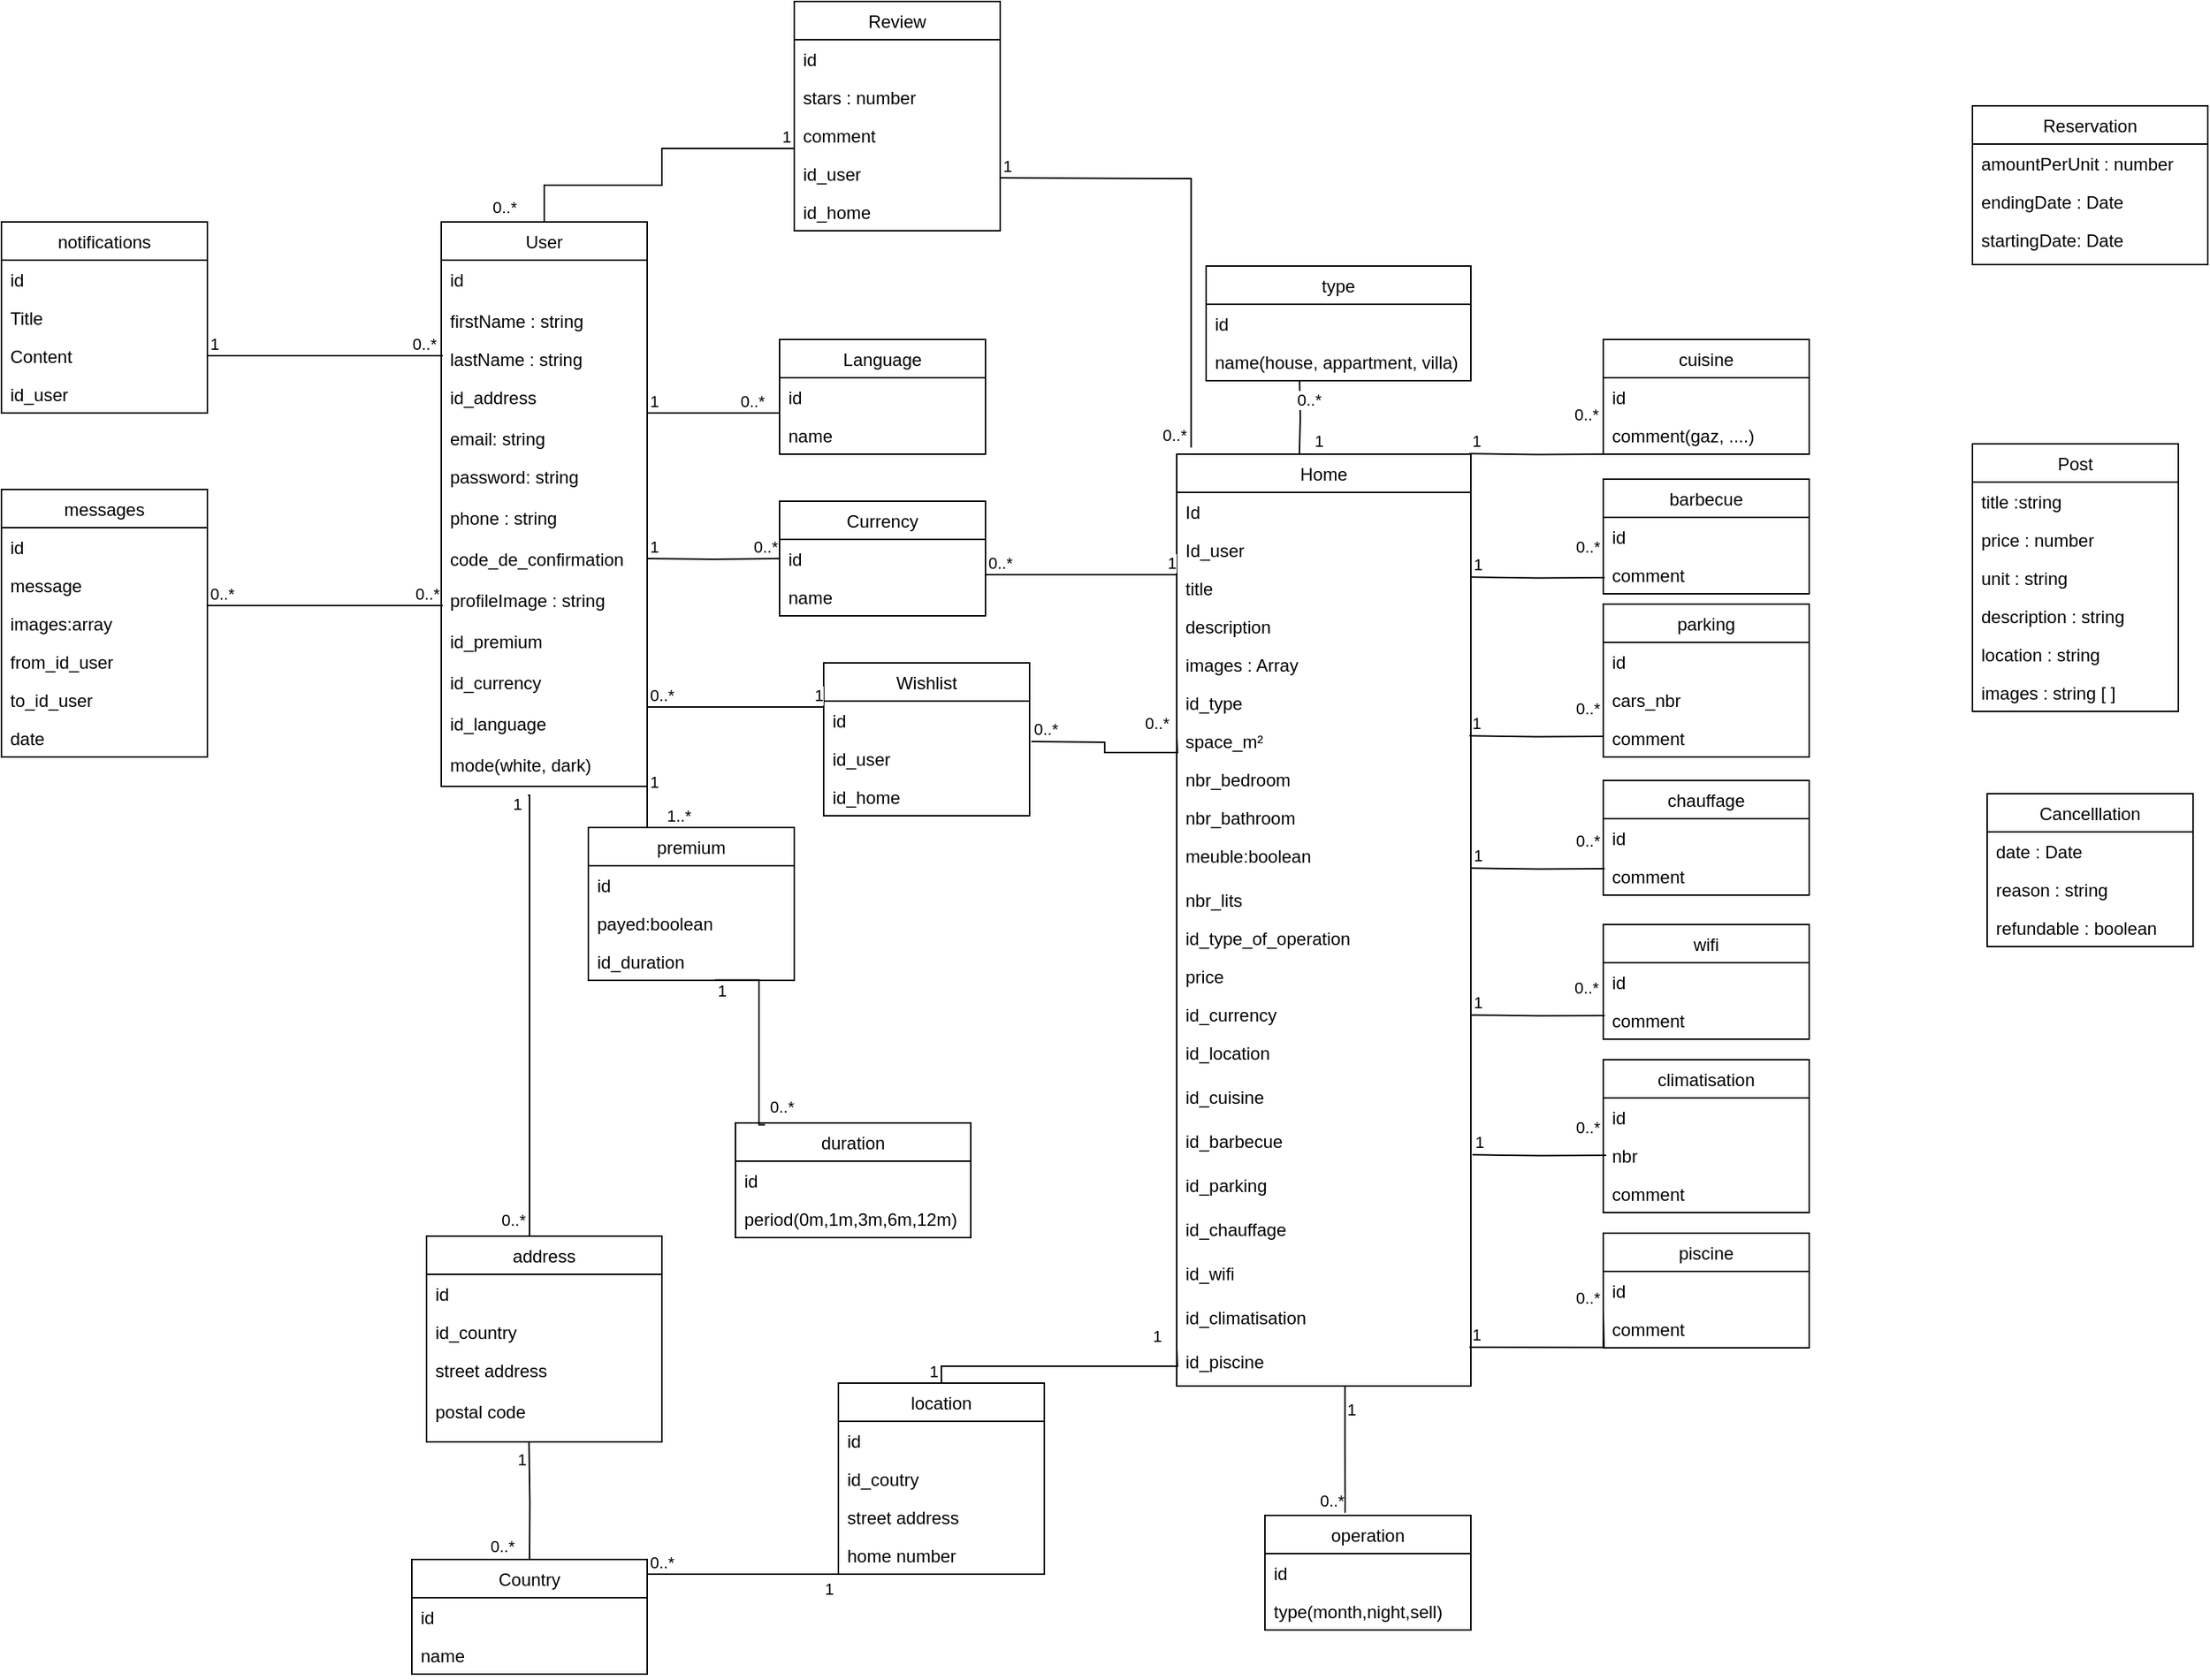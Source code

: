 <mxfile version="20.8.15" type="github">
  <diagram id="YtmtgRl3bw6ATmx0sIR1" name="Page-1">
    <mxGraphModel dx="4643" dy="3653" grid="1" gridSize="10" guides="1" tooltips="1" connect="1" arrows="1" fold="1" page="1" pageScale="1" pageWidth="850" pageHeight="1100" math="0" shadow="0">
      <root>
        <mxCell id="0" />
        <mxCell id="1" parent="0" />
        <mxCell id="uSzJyORaKyk09Sm4chCZ-2" value="User" style="swimlane;fontStyle=0;childLayout=stackLayout;horizontal=1;startSize=26;fillColor=none;horizontalStack=0;resizeParent=1;resizeParentMax=0;resizeLast=0;collapsible=1;marginBottom=0;" parent="1" vertex="1">
          <mxGeometry x="439" y="-311" width="140" height="384" as="geometry">
            <mxRectangle x="80" y="190" width="70" height="30" as="alternateBounds" />
          </mxGeometry>
        </mxCell>
        <mxCell id="W4INUiOZwh4O_c0Hekqa-27" value="id" style="text;strokeColor=none;fillColor=none;align=left;verticalAlign=top;spacingLeft=4;spacingRight=4;overflow=hidden;rotatable=0;points=[[0,0.5],[1,0.5]];portConstraint=eastwest;" parent="uSzJyORaKyk09Sm4chCZ-2" vertex="1">
          <mxGeometry y="26" width="140" height="28" as="geometry" />
        </mxCell>
        <mxCell id="uSzJyORaKyk09Sm4chCZ-45" value="firstName : string" style="text;strokeColor=none;fillColor=none;align=left;verticalAlign=top;spacingLeft=4;spacingRight=4;overflow=hidden;rotatable=0;points=[[0,0.5],[1,0.5]];portConstraint=eastwest;" parent="uSzJyORaKyk09Sm4chCZ-2" vertex="1">
          <mxGeometry y="54" width="140" height="26" as="geometry" />
        </mxCell>
        <mxCell id="uSzJyORaKyk09Sm4chCZ-3" value="lastName : string" style="text;strokeColor=none;fillColor=none;align=left;verticalAlign=top;spacingLeft=4;spacingRight=4;overflow=hidden;rotatable=0;points=[[0,0.5],[1,0.5]];portConstraint=eastwest;" parent="uSzJyORaKyk09Sm4chCZ-2" vertex="1">
          <mxGeometry y="80" width="140" height="26" as="geometry" />
        </mxCell>
        <mxCell id="uSzJyORaKyk09Sm4chCZ-8" value="id_address" style="text;strokeColor=none;fillColor=none;align=left;verticalAlign=top;spacingLeft=4;spacingRight=4;overflow=hidden;rotatable=0;points=[[0,0.5],[1,0.5]];portConstraint=eastwest;" parent="uSzJyORaKyk09Sm4chCZ-2" vertex="1">
          <mxGeometry y="106" width="140" height="28" as="geometry" />
        </mxCell>
        <mxCell id="uSzJyORaKyk09Sm4chCZ-4" value="email: string" style="text;strokeColor=none;fillColor=none;align=left;verticalAlign=top;spacingLeft=4;spacingRight=4;overflow=hidden;rotatable=0;points=[[0,0.5],[1,0.5]];portConstraint=eastwest;" parent="uSzJyORaKyk09Sm4chCZ-2" vertex="1">
          <mxGeometry y="134" width="140" height="26" as="geometry" />
        </mxCell>
        <mxCell id="uSzJyORaKyk09Sm4chCZ-5" value="password: string" style="text;strokeColor=none;fillColor=none;align=left;verticalAlign=top;spacingLeft=4;spacingRight=4;overflow=hidden;rotatable=0;points=[[0,0.5],[1,0.5]];portConstraint=eastwest;" parent="uSzJyORaKyk09Sm4chCZ-2" vertex="1">
          <mxGeometry y="160" width="140" height="28" as="geometry" />
        </mxCell>
        <mxCell id="uSzJyORaKyk09Sm4chCZ-47" value="phone : string" style="text;strokeColor=none;fillColor=none;align=left;verticalAlign=top;spacingLeft=4;spacingRight=4;overflow=hidden;rotatable=0;points=[[0,0.5],[1,0.5]];portConstraint=eastwest;" parent="uSzJyORaKyk09Sm4chCZ-2" vertex="1">
          <mxGeometry y="188" width="140" height="28" as="geometry" />
        </mxCell>
        <mxCell id="W4INUiOZwh4O_c0Hekqa-163" value="code_de_confirmation" style="text;strokeColor=none;fillColor=none;align=left;verticalAlign=top;spacingLeft=4;spacingRight=4;overflow=hidden;rotatable=0;points=[[0,0.5],[1,0.5]];portConstraint=eastwest;" parent="uSzJyORaKyk09Sm4chCZ-2" vertex="1">
          <mxGeometry y="216" width="140" height="28" as="geometry" />
        </mxCell>
        <mxCell id="uSzJyORaKyk09Sm4chCZ-46" value="profileImage : string" style="text;strokeColor=none;fillColor=none;align=left;verticalAlign=top;spacingLeft=4;spacingRight=4;overflow=hidden;rotatable=0;points=[[0,0.5],[1,0.5]];portConstraint=eastwest;" parent="uSzJyORaKyk09Sm4chCZ-2" vertex="1">
          <mxGeometry y="244" width="140" height="28" as="geometry" />
        </mxCell>
        <mxCell id="W4INUiOZwh4O_c0Hekqa-28" value="id_premium" style="text;strokeColor=none;fillColor=none;align=left;verticalAlign=top;spacingLeft=4;spacingRight=4;overflow=hidden;rotatable=0;points=[[0,0.5],[1,0.5]];portConstraint=eastwest;" parent="uSzJyORaKyk09Sm4chCZ-2" vertex="1">
          <mxGeometry y="272" width="140" height="28" as="geometry" />
        </mxCell>
        <mxCell id="W4INUiOZwh4O_c0Hekqa-62" value="id_currency" style="text;strokeColor=none;fillColor=none;align=left;verticalAlign=top;spacingLeft=4;spacingRight=4;overflow=hidden;rotatable=0;points=[[0,0.5],[1,0.5]];portConstraint=eastwest;" parent="uSzJyORaKyk09Sm4chCZ-2" vertex="1">
          <mxGeometry y="300" width="140" height="28" as="geometry" />
        </mxCell>
        <mxCell id="W4INUiOZwh4O_c0Hekqa-50" value="id_language" style="text;strokeColor=none;fillColor=none;align=left;verticalAlign=top;spacingLeft=4;spacingRight=4;overflow=hidden;rotatable=0;points=[[0,0.5],[1,0.5]];portConstraint=eastwest;" parent="uSzJyORaKyk09Sm4chCZ-2" vertex="1">
          <mxGeometry y="328" width="140" height="28" as="geometry" />
        </mxCell>
        <mxCell id="r3N9m2wrb-TFDpC-MGRA-25" value="mode(white, dark)" style="text;strokeColor=none;fillColor=none;align=left;verticalAlign=top;spacingLeft=4;spacingRight=4;overflow=hidden;rotatable=0;points=[[0,0.5],[1,0.5]];portConstraint=eastwest;" vertex="1" parent="uSzJyORaKyk09Sm4chCZ-2">
          <mxGeometry y="356" width="140" height="28" as="geometry" />
        </mxCell>
        <mxCell id="uSzJyORaKyk09Sm4chCZ-21" value="Post" style="swimlane;fontStyle=0;childLayout=stackLayout;horizontal=1;startSize=26;fillColor=none;horizontalStack=0;resizeParent=1;resizeParentMax=0;resizeLast=0;collapsible=1;marginBottom=0;" parent="1" vertex="1">
          <mxGeometry x="1480" y="-160" width="140" height="182" as="geometry" />
        </mxCell>
        <mxCell id="uSzJyORaKyk09Sm4chCZ-22" value="title :string    " style="text;strokeColor=none;fillColor=none;align=left;verticalAlign=top;spacingLeft=4;spacingRight=4;overflow=hidden;rotatable=0;points=[[0,0.5],[1,0.5]];portConstraint=eastwest;" parent="uSzJyORaKyk09Sm4chCZ-21" vertex="1">
          <mxGeometry y="26" width="140" height="26" as="geometry" />
        </mxCell>
        <mxCell id="uSzJyORaKyk09Sm4chCZ-23" value="price : number" style="text;strokeColor=none;fillColor=none;align=left;verticalAlign=top;spacingLeft=4;spacingRight=4;overflow=hidden;rotatable=0;points=[[0,0.5],[1,0.5]];portConstraint=eastwest;" parent="uSzJyORaKyk09Sm4chCZ-21" vertex="1">
          <mxGeometry y="52" width="140" height="26" as="geometry" />
        </mxCell>
        <mxCell id="uSzJyORaKyk09Sm4chCZ-24" value="unit : string" style="text;strokeColor=none;fillColor=none;align=left;verticalAlign=top;spacingLeft=4;spacingRight=4;overflow=hidden;rotatable=0;points=[[0,0.5],[1,0.5]];portConstraint=eastwest;" parent="uSzJyORaKyk09Sm4chCZ-21" vertex="1">
          <mxGeometry y="78" width="140" height="26" as="geometry" />
        </mxCell>
        <mxCell id="uSzJyORaKyk09Sm4chCZ-25" value="description : string" style="text;strokeColor=none;fillColor=none;align=left;verticalAlign=top;spacingLeft=4;spacingRight=4;overflow=hidden;rotatable=0;points=[[0,0.5],[1,0.5]];portConstraint=eastwest;" parent="uSzJyORaKyk09Sm4chCZ-21" vertex="1">
          <mxGeometry y="104" width="140" height="26" as="geometry" />
        </mxCell>
        <mxCell id="H67mxYpfraJOJxl5udNA-7" value="location : string" style="text;strokeColor=none;fillColor=none;align=left;verticalAlign=top;spacingLeft=4;spacingRight=4;overflow=hidden;rotatable=0;points=[[0,0.5],[1,0.5]];portConstraint=eastwest;" parent="uSzJyORaKyk09Sm4chCZ-21" vertex="1">
          <mxGeometry y="130" width="140" height="26" as="geometry" />
        </mxCell>
        <mxCell id="uSzJyORaKyk09Sm4chCZ-31" value="images : string [ ]" style="text;strokeColor=none;fillColor=none;align=left;verticalAlign=top;spacingLeft=4;spacingRight=4;overflow=hidden;rotatable=0;points=[[0,0.5],[1,0.5]];portConstraint=eastwest;" parent="uSzJyORaKyk09Sm4chCZ-21" vertex="1">
          <mxGeometry y="156" width="140" height="26" as="geometry" />
        </mxCell>
        <mxCell id="uSzJyORaKyk09Sm4chCZ-32" value="Reservation" style="swimlane;fontStyle=0;childLayout=stackLayout;horizontal=1;startSize=26;fillColor=none;horizontalStack=0;resizeParent=1;resizeParentMax=0;resizeLast=0;collapsible=1;marginBottom=0;" parent="1" vertex="1">
          <mxGeometry x="1480" y="-390" width="160" height="108" as="geometry" />
        </mxCell>
        <mxCell id="uSzJyORaKyk09Sm4chCZ-33" value="amountPerUnit : number" style="text;strokeColor=none;fillColor=none;align=left;verticalAlign=top;spacingLeft=4;spacingRight=4;overflow=hidden;rotatable=0;points=[[0,0.5],[1,0.5]];portConstraint=eastwest;" parent="uSzJyORaKyk09Sm4chCZ-32" vertex="1">
          <mxGeometry y="26" width="160" height="26" as="geometry" />
        </mxCell>
        <mxCell id="H67mxYpfraJOJxl5udNA-2" value="endingDate : Date" style="text;strokeColor=none;fillColor=none;align=left;verticalAlign=top;spacingLeft=4;spacingRight=4;overflow=hidden;rotatable=0;points=[[0,0.5],[1,0.5]];portConstraint=eastwest;" parent="uSzJyORaKyk09Sm4chCZ-32" vertex="1">
          <mxGeometry y="52" width="160" height="26" as="geometry" />
        </mxCell>
        <mxCell id="H67mxYpfraJOJxl5udNA-1" value="startingDate: Date" style="text;strokeColor=none;fillColor=none;align=left;verticalAlign=top;spacingLeft=4;spacingRight=4;overflow=hidden;rotatable=0;points=[[0,0.5],[1,0.5]];portConstraint=eastwest;" parent="uSzJyORaKyk09Sm4chCZ-32" vertex="1">
          <mxGeometry y="78" width="160" height="30" as="geometry" />
        </mxCell>
        <mxCell id="6f1outYWydQ2jHYtxTDh-1" value="Review" style="swimlane;fontStyle=0;childLayout=stackLayout;horizontal=1;startSize=26;fillColor=none;horizontalStack=0;resizeParent=1;resizeParentMax=0;resizeLast=0;collapsible=1;marginBottom=0;" parent="1" vertex="1">
          <mxGeometry x="679" y="-461" width="140" height="156" as="geometry" />
        </mxCell>
        <mxCell id="6f1outYWydQ2jHYtxTDh-2" value="id" style="text;strokeColor=none;fillColor=none;align=left;verticalAlign=top;spacingLeft=4;spacingRight=4;overflow=hidden;rotatable=0;points=[[0,0.5],[1,0.5]];portConstraint=eastwest;" parent="6f1outYWydQ2jHYtxTDh-1" vertex="1">
          <mxGeometry y="26" width="140" height="26" as="geometry" />
        </mxCell>
        <mxCell id="r3N9m2wrb-TFDpC-MGRA-16" value="stars : number" style="text;strokeColor=none;fillColor=none;align=left;verticalAlign=top;spacingLeft=4;spacingRight=4;overflow=hidden;rotatable=0;points=[[0,0.5],[1,0.5]];portConstraint=eastwest;" vertex="1" parent="6f1outYWydQ2jHYtxTDh-1">
          <mxGeometry y="52" width="140" height="26" as="geometry" />
        </mxCell>
        <mxCell id="6f1outYWydQ2jHYtxTDh-3" value="comment" style="text;strokeColor=none;fillColor=none;align=left;verticalAlign=top;spacingLeft=4;spacingRight=4;overflow=hidden;rotatable=0;points=[[0,0.5],[1,0.5]];portConstraint=eastwest;" parent="6f1outYWydQ2jHYtxTDh-1" vertex="1">
          <mxGeometry y="78" width="140" height="26" as="geometry" />
        </mxCell>
        <mxCell id="r3N9m2wrb-TFDpC-MGRA-17" value="id_user" style="text;strokeColor=none;fillColor=none;align=left;verticalAlign=top;spacingLeft=4;spacingRight=4;overflow=hidden;rotatable=0;points=[[0,0.5],[1,0.5]];portConstraint=eastwest;" vertex="1" parent="6f1outYWydQ2jHYtxTDh-1">
          <mxGeometry y="104" width="140" height="26" as="geometry" />
        </mxCell>
        <mxCell id="r3N9m2wrb-TFDpC-MGRA-18" value="id_home" style="text;strokeColor=none;fillColor=none;align=left;verticalAlign=top;spacingLeft=4;spacingRight=4;overflow=hidden;rotatable=0;points=[[0,0.5],[1,0.5]];portConstraint=eastwest;" vertex="1" parent="6f1outYWydQ2jHYtxTDh-1">
          <mxGeometry y="130" width="140" height="26" as="geometry" />
        </mxCell>
        <mxCell id="6f1outYWydQ2jHYtxTDh-6" value="Cancelllation" style="swimlane;fontStyle=0;childLayout=stackLayout;horizontal=1;startSize=26;fillColor=none;horizontalStack=0;resizeParent=1;resizeParentMax=0;resizeLast=0;collapsible=1;marginBottom=0;" parent="1" vertex="1">
          <mxGeometry x="1490" y="78" width="140" height="104" as="geometry" />
        </mxCell>
        <mxCell id="6f1outYWydQ2jHYtxTDh-7" value="date : Date" style="text;strokeColor=none;fillColor=none;align=left;verticalAlign=top;spacingLeft=4;spacingRight=4;overflow=hidden;rotatable=0;points=[[0,0.5],[1,0.5]];portConstraint=eastwest;" parent="6f1outYWydQ2jHYtxTDh-6" vertex="1">
          <mxGeometry y="26" width="140" height="26" as="geometry" />
        </mxCell>
        <mxCell id="6f1outYWydQ2jHYtxTDh-8" value="reason : string" style="text;strokeColor=none;fillColor=none;align=left;verticalAlign=top;spacingLeft=4;spacingRight=4;overflow=hidden;rotatable=0;points=[[0,0.5],[1,0.5]];portConstraint=eastwest;" parent="6f1outYWydQ2jHYtxTDh-6" vertex="1">
          <mxGeometry y="52" width="140" height="26" as="geometry" />
        </mxCell>
        <mxCell id="6f1outYWydQ2jHYtxTDh-12" value="refundable : boolean" style="text;strokeColor=none;fillColor=none;align=left;verticalAlign=top;spacingLeft=4;spacingRight=4;overflow=hidden;rotatable=0;points=[[0,0.5],[1,0.5]];portConstraint=eastwest;" parent="6f1outYWydQ2jHYtxTDh-6" vertex="1">
          <mxGeometry y="78" width="140" height="26" as="geometry" />
        </mxCell>
        <mxCell id="W4INUiOZwh4O_c0Hekqa-10" value="address" style="swimlane;fontStyle=0;childLayout=stackLayout;horizontal=1;startSize=26;fillColor=none;horizontalStack=0;resizeParent=1;resizeParentMax=0;resizeLast=0;collapsible=1;marginBottom=0;" parent="1" vertex="1">
          <mxGeometry x="429" y="379" width="160" height="140" as="geometry" />
        </mxCell>
        <mxCell id="W4INUiOZwh4O_c0Hekqa-11" value="id" style="text;strokeColor=none;fillColor=none;align=left;verticalAlign=top;spacingLeft=4;spacingRight=4;overflow=hidden;rotatable=0;points=[[0,0.5],[1,0.5]];portConstraint=eastwest;" parent="W4INUiOZwh4O_c0Hekqa-10" vertex="1">
          <mxGeometry y="26" width="160" height="26" as="geometry" />
        </mxCell>
        <mxCell id="W4INUiOZwh4O_c0Hekqa-12" value="id_country" style="text;strokeColor=none;fillColor=none;align=left;verticalAlign=top;spacingLeft=4;spacingRight=4;overflow=hidden;rotatable=0;points=[[0,0.5],[1,0.5]];portConstraint=eastwest;" parent="W4INUiOZwh4O_c0Hekqa-10" vertex="1">
          <mxGeometry y="52" width="160" height="26" as="geometry" />
        </mxCell>
        <mxCell id="W4INUiOZwh4O_c0Hekqa-13" value="street address    &#xa;&#xa;postal code&#xa;&#xa;&#xa;" style="text;strokeColor=none;fillColor=none;align=left;verticalAlign=top;spacingLeft=4;spacingRight=4;overflow=hidden;rotatable=0;points=[[0,0.5],[1,0.5]];portConstraint=eastwest;" parent="W4INUiOZwh4O_c0Hekqa-10" vertex="1">
          <mxGeometry y="78" width="160" height="62" as="geometry" />
        </mxCell>
        <mxCell id="W4INUiOZwh4O_c0Hekqa-16" value="" style="endArrow=none;html=1;edgeStyle=orthogonalEdgeStyle;rounded=0;entryX=0.429;entryY=0;entryDx=0;entryDy=0;entryPerimeter=0;targetPerimeterSpacing=0;" parent="1" target="W4INUiOZwh4O_c0Hekqa-10" edge="1">
          <mxGeometry relative="1" as="geometry">
            <mxPoint x="498" y="79" as="sourcePoint" />
            <mxPoint x="689" y="39" as="targetPoint" />
            <Array as="points">
              <mxPoint x="499" y="379" />
            </Array>
          </mxGeometry>
        </mxCell>
        <mxCell id="W4INUiOZwh4O_c0Hekqa-17" value="0..*" style="edgeLabel;resizable=0;html=1;align=left;verticalAlign=bottom;" parent="W4INUiOZwh4O_c0Hekqa-16" connectable="0" vertex="1">
          <mxGeometry x="-1" relative="1" as="geometry">
            <mxPoint x="-20" y="297" as="offset" />
          </mxGeometry>
        </mxCell>
        <mxCell id="W4INUiOZwh4O_c0Hekqa-18" value="1" style="edgeLabel;resizable=0;html=1;align=right;verticalAlign=bottom;" parent="W4INUiOZwh4O_c0Hekqa-16" connectable="0" vertex="1">
          <mxGeometry x="1" relative="1" as="geometry">
            <mxPoint x="-3" y="-286" as="offset" />
          </mxGeometry>
        </mxCell>
        <mxCell id="W4INUiOZwh4O_c0Hekqa-20" value="Country" style="swimlane;fontStyle=0;childLayout=stackLayout;horizontal=1;startSize=26;fillColor=none;horizontalStack=0;resizeParent=1;resizeParentMax=0;resizeLast=0;collapsible=1;marginBottom=0;" parent="1" vertex="1">
          <mxGeometry x="419" y="599" width="160" height="78" as="geometry" />
        </mxCell>
        <mxCell id="W4INUiOZwh4O_c0Hekqa-21" value="id" style="text;strokeColor=none;fillColor=none;align=left;verticalAlign=top;spacingLeft=4;spacingRight=4;overflow=hidden;rotatable=0;points=[[0,0.5],[1,0.5]];portConstraint=eastwest;" parent="W4INUiOZwh4O_c0Hekqa-20" vertex="1">
          <mxGeometry y="26" width="160" height="26" as="geometry" />
        </mxCell>
        <mxCell id="W4INUiOZwh4O_c0Hekqa-22" value="name" style="text;strokeColor=none;fillColor=none;align=left;verticalAlign=top;spacingLeft=4;spacingRight=4;overflow=hidden;rotatable=0;points=[[0,0.5],[1,0.5]];portConstraint=eastwest;" parent="W4INUiOZwh4O_c0Hekqa-20" vertex="1">
          <mxGeometry y="52" width="160" height="26" as="geometry" />
        </mxCell>
        <mxCell id="W4INUiOZwh4O_c0Hekqa-24" value="" style="endArrow=none;html=1;edgeStyle=orthogonalEdgeStyle;rounded=0;targetPerimeterSpacing=0;entryX=0.5;entryY=0;entryDx=0;entryDy=0;" parent="1" target="W4INUiOZwh4O_c0Hekqa-20" edge="1">
          <mxGeometry relative="1" as="geometry">
            <mxPoint x="498.66" y="519" as="sourcePoint" />
            <mxPoint x="498.66" y="579" as="targetPoint" />
          </mxGeometry>
        </mxCell>
        <mxCell id="W4INUiOZwh4O_c0Hekqa-25" value="1" style="edgeLabel;resizable=0;html=1;align=left;verticalAlign=bottom;" parent="W4INUiOZwh4O_c0Hekqa-24" connectable="0" vertex="1">
          <mxGeometry x="-1" relative="1" as="geometry">
            <mxPoint x="-10" y="20" as="offset" />
          </mxGeometry>
        </mxCell>
        <mxCell id="W4INUiOZwh4O_c0Hekqa-26" value="0..*" style="edgeLabel;resizable=0;html=1;align=right;verticalAlign=bottom;" parent="W4INUiOZwh4O_c0Hekqa-24" connectable="0" vertex="1">
          <mxGeometry x="1" relative="1" as="geometry">
            <mxPoint x="-10" as="offset" />
          </mxGeometry>
        </mxCell>
        <mxCell id="W4INUiOZwh4O_c0Hekqa-29" value="premium" style="swimlane;fontStyle=0;childLayout=stackLayout;horizontal=1;startSize=26;fillColor=none;horizontalStack=0;resizeParent=1;resizeParentMax=0;resizeLast=0;collapsible=1;marginBottom=0;" parent="1" vertex="1">
          <mxGeometry x="539" y="101" width="140" height="104" as="geometry" />
        </mxCell>
        <mxCell id="W4INUiOZwh4O_c0Hekqa-30" value="id" style="text;strokeColor=none;fillColor=none;align=left;verticalAlign=top;spacingLeft=4;spacingRight=4;overflow=hidden;rotatable=0;points=[[0,0.5],[1,0.5]];portConstraint=eastwest;" parent="W4INUiOZwh4O_c0Hekqa-29" vertex="1">
          <mxGeometry y="26" width="140" height="26" as="geometry" />
        </mxCell>
        <mxCell id="W4INUiOZwh4O_c0Hekqa-31" value="payed:boolean" style="text;strokeColor=none;fillColor=none;align=left;verticalAlign=top;spacingLeft=4;spacingRight=4;overflow=hidden;rotatable=0;points=[[0,0.5],[1,0.5]];portConstraint=eastwest;" parent="W4INUiOZwh4O_c0Hekqa-29" vertex="1">
          <mxGeometry y="52" width="140" height="26" as="geometry" />
        </mxCell>
        <mxCell id="W4INUiOZwh4O_c0Hekqa-32" value="id_duration" style="text;strokeColor=none;fillColor=none;align=left;verticalAlign=top;spacingLeft=4;spacingRight=4;overflow=hidden;rotatable=0;points=[[0,0.5],[1,0.5]];portConstraint=eastwest;" parent="W4INUiOZwh4O_c0Hekqa-29" vertex="1">
          <mxGeometry y="78" width="140" height="26" as="geometry" />
        </mxCell>
        <mxCell id="W4INUiOZwh4O_c0Hekqa-33" value="duration" style="swimlane;fontStyle=0;childLayout=stackLayout;horizontal=1;startSize=26;fillColor=none;horizontalStack=0;resizeParent=1;resizeParentMax=0;resizeLast=0;collapsible=1;marginBottom=0;" parent="1" vertex="1">
          <mxGeometry x="639" y="302" width="160" height="78" as="geometry" />
        </mxCell>
        <mxCell id="W4INUiOZwh4O_c0Hekqa-34" value="id" style="text;strokeColor=none;fillColor=none;align=left;verticalAlign=top;spacingLeft=4;spacingRight=4;overflow=hidden;rotatable=0;points=[[0,0.5],[1,0.5]];portConstraint=eastwest;" parent="W4INUiOZwh4O_c0Hekqa-33" vertex="1">
          <mxGeometry y="26" width="160" height="26" as="geometry" />
        </mxCell>
        <mxCell id="W4INUiOZwh4O_c0Hekqa-35" value="period(0m,1m,3m,6m,12m)" style="text;strokeColor=none;fillColor=none;align=left;verticalAlign=top;spacingLeft=4;spacingRight=4;overflow=hidden;rotatable=0;points=[[0,0.5],[1,0.5]];portConstraint=eastwest;" parent="W4INUiOZwh4O_c0Hekqa-33" vertex="1">
          <mxGeometry y="52" width="160" height="26" as="geometry" />
        </mxCell>
        <mxCell id="W4INUiOZwh4O_c0Hekqa-37" value="" style="endArrow=none;html=1;edgeStyle=orthogonalEdgeStyle;rounded=0;targetPerimeterSpacing=0;exitX=0.615;exitY=0.992;exitDx=0;exitDy=0;exitPerimeter=0;entryX=0.126;entryY=0.016;entryDx=0;entryDy=0;entryPerimeter=0;" parent="1" source="W4INUiOZwh4O_c0Hekqa-32" target="W4INUiOZwh4O_c0Hekqa-33" edge="1">
          <mxGeometry relative="1" as="geometry">
            <mxPoint x="619" y="179" as="sourcePoint" />
            <mxPoint x="675" y="199" as="targetPoint" />
            <Array as="points">
              <mxPoint x="655" y="303" />
            </Array>
          </mxGeometry>
        </mxCell>
        <mxCell id="W4INUiOZwh4O_c0Hekqa-38" value="1" style="edgeLabel;resizable=0;html=1;align=left;verticalAlign=bottom;" parent="W4INUiOZwh4O_c0Hekqa-37" connectable="0" vertex="1">
          <mxGeometry x="-1" relative="1" as="geometry">
            <mxPoint y="16" as="offset" />
          </mxGeometry>
        </mxCell>
        <mxCell id="W4INUiOZwh4O_c0Hekqa-39" value="0..*" style="edgeLabel;resizable=0;html=1;align=right;verticalAlign=bottom;" parent="W4INUiOZwh4O_c0Hekqa-37" connectable="0" vertex="1">
          <mxGeometry x="1" relative="1" as="geometry">
            <mxPoint x="20" y="-4" as="offset" />
          </mxGeometry>
        </mxCell>
        <mxCell id="W4INUiOZwh4O_c0Hekqa-40" value="" style="endArrow=none;html=1;edgeStyle=orthogonalEdgeStyle;rounded=0;targetPerimeterSpacing=0;entryX=0.5;entryY=0;entryDx=0;entryDy=0;" parent="1" target="W4INUiOZwh4O_c0Hekqa-29" edge="1">
          <mxGeometry relative="1" as="geometry">
            <mxPoint x="579" y="-11" as="sourcePoint" />
            <mxPoint x="679" y="-1" as="targetPoint" />
            <Array as="points">
              <mxPoint x="579" y="-38" />
              <mxPoint x="579" y="49" />
            </Array>
          </mxGeometry>
        </mxCell>
        <mxCell id="W4INUiOZwh4O_c0Hekqa-41" value="1" style="edgeLabel;resizable=0;html=1;align=left;verticalAlign=bottom;" parent="W4INUiOZwh4O_c0Hekqa-40" connectable="0" vertex="1">
          <mxGeometry x="-1" relative="1" as="geometry">
            <mxPoint y="89" as="offset" />
          </mxGeometry>
        </mxCell>
        <mxCell id="W4INUiOZwh4O_c0Hekqa-42" value="1..*" style="edgeLabel;resizable=0;html=1;align=right;verticalAlign=bottom;" parent="W4INUiOZwh4O_c0Hekqa-40" connectable="0" vertex="1">
          <mxGeometry x="1" relative="1" as="geometry" />
        </mxCell>
        <mxCell id="W4INUiOZwh4O_c0Hekqa-43" value="Home" style="swimlane;fontStyle=0;childLayout=stackLayout;horizontal=1;startSize=26;fillColor=none;horizontalStack=0;resizeParent=1;resizeParentMax=0;resizeLast=0;collapsible=1;marginBottom=0;" parent="1" vertex="1">
          <mxGeometry x="939" y="-153" width="200" height="634" as="geometry" />
        </mxCell>
        <mxCell id="W4INUiOZwh4O_c0Hekqa-44" value="Id" style="text;strokeColor=none;fillColor=none;align=left;verticalAlign=top;spacingLeft=4;spacingRight=4;overflow=hidden;rotatable=0;points=[[0,0.5],[1,0.5]];portConstraint=eastwest;" parent="W4INUiOZwh4O_c0Hekqa-43" vertex="1">
          <mxGeometry y="26" width="200" height="26" as="geometry" />
        </mxCell>
        <mxCell id="W4INUiOZwh4O_c0Hekqa-45" value="Id_user" style="text;strokeColor=none;fillColor=none;align=left;verticalAlign=top;spacingLeft=4;spacingRight=4;overflow=hidden;rotatable=0;points=[[0,0.5],[1,0.5]];portConstraint=eastwest;" parent="W4INUiOZwh4O_c0Hekqa-43" vertex="1">
          <mxGeometry y="52" width="200" height="26" as="geometry" />
        </mxCell>
        <mxCell id="W4INUiOZwh4O_c0Hekqa-46" value="title" style="text;strokeColor=none;fillColor=none;align=left;verticalAlign=top;spacingLeft=4;spacingRight=4;overflow=hidden;rotatable=0;points=[[0,0.5],[1,0.5]];portConstraint=eastwest;" parent="W4INUiOZwh4O_c0Hekqa-43" vertex="1">
          <mxGeometry y="78" width="200" height="26" as="geometry" />
        </mxCell>
        <mxCell id="W4INUiOZwh4O_c0Hekqa-47" value="description" style="text;strokeColor=none;fillColor=none;align=left;verticalAlign=top;spacingLeft=4;spacingRight=4;overflow=hidden;rotatable=0;points=[[0,0.5],[1,0.5]];portConstraint=eastwest;" parent="W4INUiOZwh4O_c0Hekqa-43" vertex="1">
          <mxGeometry y="104" width="200" height="26" as="geometry" />
        </mxCell>
        <mxCell id="r3N9m2wrb-TFDpC-MGRA-5" value="images : Array" style="text;strokeColor=none;fillColor=none;align=left;verticalAlign=top;spacingLeft=4;spacingRight=4;overflow=hidden;rotatable=0;points=[[0,0.5],[1,0.5]];portConstraint=eastwest;" vertex="1" parent="W4INUiOZwh4O_c0Hekqa-43">
          <mxGeometry y="130" width="200" height="26" as="geometry" />
        </mxCell>
        <mxCell id="W4INUiOZwh4O_c0Hekqa-70" value="id_type" style="text;strokeColor=none;fillColor=none;align=left;verticalAlign=top;spacingLeft=4;spacingRight=4;overflow=hidden;rotatable=0;points=[[0,0.5],[1,0.5]];portConstraint=eastwest;" parent="W4INUiOZwh4O_c0Hekqa-43" vertex="1">
          <mxGeometry y="156" width="200" height="26" as="geometry" />
        </mxCell>
        <mxCell id="W4INUiOZwh4O_c0Hekqa-71" value="space_m²" style="text;strokeColor=none;fillColor=none;align=left;verticalAlign=top;spacingLeft=4;spacingRight=4;overflow=hidden;rotatable=0;points=[[0,0.5],[1,0.5]];portConstraint=eastwest;" parent="W4INUiOZwh4O_c0Hekqa-43" vertex="1">
          <mxGeometry y="182" width="200" height="26" as="geometry" />
        </mxCell>
        <mxCell id="W4INUiOZwh4O_c0Hekqa-72" value="nbr_bedroom" style="text;strokeColor=none;fillColor=none;align=left;verticalAlign=top;spacingLeft=4;spacingRight=4;overflow=hidden;rotatable=0;points=[[0,0.5],[1,0.5]];portConstraint=eastwest;" parent="W4INUiOZwh4O_c0Hekqa-43" vertex="1">
          <mxGeometry y="208" width="200" height="26" as="geometry" />
        </mxCell>
        <mxCell id="W4INUiOZwh4O_c0Hekqa-73" value="nbr_bathroom" style="text;strokeColor=none;fillColor=none;align=left;verticalAlign=top;spacingLeft=4;spacingRight=4;overflow=hidden;rotatable=0;points=[[0,0.5],[1,0.5]];portConstraint=eastwest;" parent="W4INUiOZwh4O_c0Hekqa-43" vertex="1">
          <mxGeometry y="234" width="200" height="26" as="geometry" />
        </mxCell>
        <mxCell id="W4INUiOZwh4O_c0Hekqa-84" value="meuble:boolean" style="text;strokeColor=none;fillColor=none;align=left;verticalAlign=top;spacingLeft=4;spacingRight=4;overflow=hidden;rotatable=0;points=[[0,0.5],[1,0.5]];portConstraint=eastwest;" parent="W4INUiOZwh4O_c0Hekqa-43" vertex="1">
          <mxGeometry y="260" width="200" height="30" as="geometry" />
        </mxCell>
        <mxCell id="W4INUiOZwh4O_c0Hekqa-74" value="nbr_lits" style="text;strokeColor=none;fillColor=none;align=left;verticalAlign=top;spacingLeft=4;spacingRight=4;overflow=hidden;rotatable=0;points=[[0,0.5],[1,0.5]];portConstraint=eastwest;" parent="W4INUiOZwh4O_c0Hekqa-43" vertex="1">
          <mxGeometry y="290" width="200" height="26" as="geometry" />
        </mxCell>
        <mxCell id="W4INUiOZwh4O_c0Hekqa-49" value="id_type_of_operation" style="text;strokeColor=none;fillColor=none;align=left;verticalAlign=top;spacingLeft=4;spacingRight=4;overflow=hidden;rotatable=0;points=[[0,0.5],[1,0.5]];portConstraint=eastwest;" parent="W4INUiOZwh4O_c0Hekqa-43" vertex="1">
          <mxGeometry y="316" width="200" height="26" as="geometry" />
        </mxCell>
        <mxCell id="W4INUiOZwh4O_c0Hekqa-83" value="price" style="text;strokeColor=none;fillColor=none;align=left;verticalAlign=top;spacingLeft=4;spacingRight=4;overflow=hidden;rotatable=0;points=[[0,0.5],[1,0.5]];portConstraint=eastwest;" parent="W4INUiOZwh4O_c0Hekqa-43" vertex="1">
          <mxGeometry y="342" width="200" height="26" as="geometry" />
        </mxCell>
        <mxCell id="W4INUiOZwh4O_c0Hekqa-48" value="id_currency" style="text;strokeColor=none;fillColor=none;align=left;verticalAlign=top;spacingLeft=4;spacingRight=4;overflow=hidden;rotatable=0;points=[[0,0.5],[1,0.5]];portConstraint=eastwest;" parent="W4INUiOZwh4O_c0Hekqa-43" vertex="1">
          <mxGeometry y="368" width="200" height="26" as="geometry" />
        </mxCell>
        <mxCell id="W4INUiOZwh4O_c0Hekqa-120" value="id_location" style="text;strokeColor=none;fillColor=none;align=left;verticalAlign=top;spacingLeft=4;spacingRight=4;overflow=hidden;rotatable=0;points=[[0,0.5],[1,0.5]];portConstraint=eastwest;" parent="W4INUiOZwh4O_c0Hekqa-43" vertex="1">
          <mxGeometry y="394" width="200" height="30" as="geometry" />
        </mxCell>
        <mxCell id="W4INUiOZwh4O_c0Hekqa-122" value="id_cuisine" style="text;strokeColor=none;fillColor=none;align=left;verticalAlign=top;spacingLeft=4;spacingRight=4;overflow=hidden;rotatable=0;points=[[0,0.5],[1,0.5]];portConstraint=eastwest;" parent="W4INUiOZwh4O_c0Hekqa-43" vertex="1">
          <mxGeometry y="424" width="200" height="30" as="geometry" />
        </mxCell>
        <mxCell id="W4INUiOZwh4O_c0Hekqa-124" value="id_barbecue" style="text;strokeColor=none;fillColor=none;align=left;verticalAlign=top;spacingLeft=4;spacingRight=4;overflow=hidden;rotatable=0;points=[[0,0.5],[1,0.5]];portConstraint=eastwest;" parent="W4INUiOZwh4O_c0Hekqa-43" vertex="1">
          <mxGeometry y="454" width="200" height="30" as="geometry" />
        </mxCell>
        <mxCell id="W4INUiOZwh4O_c0Hekqa-125" value="id_parking" style="text;strokeColor=none;fillColor=none;align=left;verticalAlign=top;spacingLeft=4;spacingRight=4;overflow=hidden;rotatable=0;points=[[0,0.5],[1,0.5]];portConstraint=eastwest;" parent="W4INUiOZwh4O_c0Hekqa-43" vertex="1">
          <mxGeometry y="484" width="200" height="30" as="geometry" />
        </mxCell>
        <mxCell id="W4INUiOZwh4O_c0Hekqa-126" value="id_chauffage" style="text;strokeColor=none;fillColor=none;align=left;verticalAlign=top;spacingLeft=4;spacingRight=4;overflow=hidden;rotatable=0;points=[[0,0.5],[1,0.5]];portConstraint=eastwest;" parent="W4INUiOZwh4O_c0Hekqa-43" vertex="1">
          <mxGeometry y="514" width="200" height="30" as="geometry" />
        </mxCell>
        <mxCell id="W4INUiOZwh4O_c0Hekqa-128" value="id_wifi" style="text;strokeColor=none;fillColor=none;align=left;verticalAlign=top;spacingLeft=4;spacingRight=4;overflow=hidden;rotatable=0;points=[[0,0.5],[1,0.5]];portConstraint=eastwest;" parent="W4INUiOZwh4O_c0Hekqa-43" vertex="1">
          <mxGeometry y="544" width="200" height="30" as="geometry" />
        </mxCell>
        <mxCell id="W4INUiOZwh4O_c0Hekqa-127" value="id_climatisation" style="text;strokeColor=none;fillColor=none;align=left;verticalAlign=top;spacingLeft=4;spacingRight=4;overflow=hidden;rotatable=0;points=[[0,0.5],[1,0.5]];portConstraint=eastwest;" parent="W4INUiOZwh4O_c0Hekqa-43" vertex="1">
          <mxGeometry y="574" width="200" height="30" as="geometry" />
        </mxCell>
        <mxCell id="W4INUiOZwh4O_c0Hekqa-142" value="" style="endArrow=none;html=1;edgeStyle=orthogonalEdgeStyle;rounded=0;targetPerimeterSpacing=0;exitX=0.995;exitY=0.122;exitDx=0;exitDy=0;exitPerimeter=0;" parent="W4INUiOZwh4O_c0Hekqa-43" source="W4INUiOZwh4O_c0Hekqa-123" edge="1">
          <mxGeometry relative="1" as="geometry">
            <mxPoint x="180" y="582" as="sourcePoint" />
            <mxPoint x="290" y="582" as="targetPoint" />
          </mxGeometry>
        </mxCell>
        <mxCell id="W4INUiOZwh4O_c0Hekqa-143" value="1" style="edgeLabel;resizable=0;html=1;align=left;verticalAlign=bottom;" parent="W4INUiOZwh4O_c0Hekqa-142" connectable="0" vertex="1">
          <mxGeometry x="-1" relative="1" as="geometry" />
        </mxCell>
        <mxCell id="W4INUiOZwh4O_c0Hekqa-144" value="0..*" style="edgeLabel;resizable=0;html=1;align=right;verticalAlign=bottom;" parent="W4INUiOZwh4O_c0Hekqa-142" connectable="0" vertex="1">
          <mxGeometry x="1" relative="1" as="geometry">
            <mxPoint x="-2" as="offset" />
          </mxGeometry>
        </mxCell>
        <mxCell id="W4INUiOZwh4O_c0Hekqa-123" value="id_piscine" style="text;strokeColor=none;fillColor=none;align=left;verticalAlign=top;spacingLeft=4;spacingRight=4;overflow=hidden;rotatable=0;points=[[0,0.5],[1,0.5]];portConstraint=eastwest;" parent="W4INUiOZwh4O_c0Hekqa-43" vertex="1">
          <mxGeometry y="604" width="200" height="30" as="geometry" />
        </mxCell>
        <mxCell id="W4INUiOZwh4O_c0Hekqa-51" value="Currency" style="swimlane;fontStyle=0;childLayout=stackLayout;horizontal=1;startSize=26;fillColor=none;horizontalStack=0;resizeParent=1;resizeParentMax=0;resizeLast=0;collapsible=1;marginBottom=0;" parent="1" vertex="1">
          <mxGeometry x="669" y="-121" width="140" height="78" as="geometry" />
        </mxCell>
        <mxCell id="W4INUiOZwh4O_c0Hekqa-55" value="" style="endArrow=none;html=1;edgeStyle=orthogonalEdgeStyle;rounded=0;targetPerimeterSpacing=0;entryX=0;entryY=0.5;entryDx=0;entryDy=0;" parent="W4INUiOZwh4O_c0Hekqa-51" target="W4INUiOZwh4O_c0Hekqa-52" edge="1">
          <mxGeometry relative="1" as="geometry">
            <mxPoint x="-90" y="39" as="sourcePoint" />
            <mxPoint x="80" y="38.66" as="targetPoint" />
          </mxGeometry>
        </mxCell>
        <mxCell id="W4INUiOZwh4O_c0Hekqa-56" value="1" style="edgeLabel;resizable=0;html=1;align=left;verticalAlign=bottom;" parent="W4INUiOZwh4O_c0Hekqa-55" connectable="0" vertex="1">
          <mxGeometry x="-1" relative="1" as="geometry" />
        </mxCell>
        <mxCell id="W4INUiOZwh4O_c0Hekqa-57" value="0..*" style="edgeLabel;resizable=0;html=1;align=right;verticalAlign=bottom;" parent="W4INUiOZwh4O_c0Hekqa-55" connectable="0" vertex="1">
          <mxGeometry x="1" relative="1" as="geometry" />
        </mxCell>
        <mxCell id="W4INUiOZwh4O_c0Hekqa-52" value="id" style="text;strokeColor=none;fillColor=none;align=left;verticalAlign=top;spacingLeft=4;spacingRight=4;overflow=hidden;rotatable=0;points=[[0,0.5],[1,0.5]];portConstraint=eastwest;" parent="W4INUiOZwh4O_c0Hekqa-51" vertex="1">
          <mxGeometry y="26" width="140" height="26" as="geometry" />
        </mxCell>
        <mxCell id="W4INUiOZwh4O_c0Hekqa-53" value="name" style="text;strokeColor=none;fillColor=none;align=left;verticalAlign=top;spacingLeft=4;spacingRight=4;overflow=hidden;rotatable=0;points=[[0,0.5],[1,0.5]];portConstraint=eastwest;" parent="W4INUiOZwh4O_c0Hekqa-51" vertex="1">
          <mxGeometry y="52" width="140" height="26" as="geometry" />
        </mxCell>
        <mxCell id="W4INUiOZwh4O_c0Hekqa-58" value="operation" style="swimlane;fontStyle=0;childLayout=stackLayout;horizontal=1;startSize=26;fillColor=none;horizontalStack=0;resizeParent=1;resizeParentMax=0;resizeLast=0;collapsible=1;marginBottom=0;" parent="1" vertex="1">
          <mxGeometry x="999" y="569" width="140" height="78" as="geometry" />
        </mxCell>
        <mxCell id="W4INUiOZwh4O_c0Hekqa-59" value="id" style="text;strokeColor=none;fillColor=none;align=left;verticalAlign=top;spacingLeft=4;spacingRight=4;overflow=hidden;rotatable=0;points=[[0,0.5],[1,0.5]];portConstraint=eastwest;" parent="W4INUiOZwh4O_c0Hekqa-58" vertex="1">
          <mxGeometry y="26" width="140" height="26" as="geometry" />
        </mxCell>
        <mxCell id="W4INUiOZwh4O_c0Hekqa-60" value="type(month,night,sell)" style="text;strokeColor=none;fillColor=none;align=left;verticalAlign=top;spacingLeft=4;spacingRight=4;overflow=hidden;rotatable=0;points=[[0,0.5],[1,0.5]];portConstraint=eastwest;" parent="W4INUiOZwh4O_c0Hekqa-58" vertex="1">
          <mxGeometry y="52" width="140" height="26" as="geometry" />
        </mxCell>
        <mxCell id="W4INUiOZwh4O_c0Hekqa-63" value="Language" style="swimlane;fontStyle=0;childLayout=stackLayout;horizontal=1;startSize=26;fillColor=none;horizontalStack=0;resizeParent=1;resizeParentMax=0;resizeLast=0;collapsible=1;marginBottom=0;" parent="1" vertex="1">
          <mxGeometry x="669" y="-231" width="140" height="78" as="geometry" />
        </mxCell>
        <mxCell id="W4INUiOZwh4O_c0Hekqa-64" value="id" style="text;strokeColor=none;fillColor=none;align=left;verticalAlign=top;spacingLeft=4;spacingRight=4;overflow=hidden;rotatable=0;points=[[0,0.5],[1,0.5]];portConstraint=eastwest;" parent="W4INUiOZwh4O_c0Hekqa-63" vertex="1">
          <mxGeometry y="26" width="140" height="26" as="geometry" />
        </mxCell>
        <mxCell id="W4INUiOZwh4O_c0Hekqa-67" value="" style="endArrow=none;html=1;edgeStyle=orthogonalEdgeStyle;rounded=0;targetPerimeterSpacing=0;" parent="W4INUiOZwh4O_c0Hekqa-63" edge="1">
          <mxGeometry relative="1" as="geometry">
            <mxPoint x="-90" y="50" as="sourcePoint" />
            <mxPoint y="50" as="targetPoint" />
          </mxGeometry>
        </mxCell>
        <mxCell id="W4INUiOZwh4O_c0Hekqa-68" value="1" style="edgeLabel;resizable=0;html=1;align=left;verticalAlign=bottom;" parent="W4INUiOZwh4O_c0Hekqa-67" connectable="0" vertex="1">
          <mxGeometry x="-1" relative="1" as="geometry" />
        </mxCell>
        <mxCell id="W4INUiOZwh4O_c0Hekqa-69" value="0..*" style="edgeLabel;resizable=0;html=1;align=right;verticalAlign=bottom;" parent="W4INUiOZwh4O_c0Hekqa-67" connectable="0" vertex="1">
          <mxGeometry x="1" relative="1" as="geometry">
            <mxPoint x="-10" as="offset" />
          </mxGeometry>
        </mxCell>
        <mxCell id="W4INUiOZwh4O_c0Hekqa-65" value="name" style="text;strokeColor=none;fillColor=none;align=left;verticalAlign=top;spacingLeft=4;spacingRight=4;overflow=hidden;rotatable=0;points=[[0,0.5],[1,0.5]];portConstraint=eastwest;" parent="W4INUiOZwh4O_c0Hekqa-63" vertex="1">
          <mxGeometry y="52" width="140" height="26" as="geometry" />
        </mxCell>
        <mxCell id="W4INUiOZwh4O_c0Hekqa-79" value="type" style="swimlane;fontStyle=0;childLayout=stackLayout;horizontal=1;startSize=26;fillColor=none;horizontalStack=0;resizeParent=1;resizeParentMax=0;resizeLast=0;collapsible=1;marginBottom=0;" parent="1" vertex="1">
          <mxGeometry x="959" y="-281" width="180" height="78" as="geometry" />
        </mxCell>
        <mxCell id="W4INUiOZwh4O_c0Hekqa-80" value="id" style="text;strokeColor=none;fillColor=none;align=left;verticalAlign=top;spacingLeft=4;spacingRight=4;overflow=hidden;rotatable=0;points=[[0,0.5],[1,0.5]];portConstraint=eastwest;" parent="W4INUiOZwh4O_c0Hekqa-79" vertex="1">
          <mxGeometry y="26" width="180" height="26" as="geometry" />
        </mxCell>
        <mxCell id="W4INUiOZwh4O_c0Hekqa-81" value="name(house, appartment, villa)" style="text;strokeColor=none;fillColor=none;align=left;verticalAlign=top;spacingLeft=4;spacingRight=4;overflow=hidden;rotatable=0;points=[[0,0.5],[1,0.5]];portConstraint=eastwest;" parent="W4INUiOZwh4O_c0Hekqa-79" vertex="1">
          <mxGeometry y="52" width="180" height="26" as="geometry" />
        </mxCell>
        <mxCell id="W4INUiOZwh4O_c0Hekqa-85" value="location" style="swimlane;fontStyle=0;childLayout=stackLayout;horizontal=1;startSize=26;fillColor=none;horizontalStack=0;resizeParent=1;resizeParentMax=0;resizeLast=0;collapsible=1;marginBottom=0;" parent="1" vertex="1">
          <mxGeometry x="709" y="479" width="140" height="130" as="geometry" />
        </mxCell>
        <mxCell id="W4INUiOZwh4O_c0Hekqa-86" value="id" style="text;strokeColor=none;fillColor=none;align=left;verticalAlign=top;spacingLeft=4;spacingRight=4;overflow=hidden;rotatable=0;points=[[0,0.5],[1,0.5]];portConstraint=eastwest;" parent="W4INUiOZwh4O_c0Hekqa-85" vertex="1">
          <mxGeometry y="26" width="140" height="26" as="geometry" />
        </mxCell>
        <mxCell id="W4INUiOZwh4O_c0Hekqa-87" value="id_coutry" style="text;strokeColor=none;fillColor=none;align=left;verticalAlign=top;spacingLeft=4;spacingRight=4;overflow=hidden;rotatable=0;points=[[0,0.5],[1,0.5]];portConstraint=eastwest;" parent="W4INUiOZwh4O_c0Hekqa-85" vertex="1">
          <mxGeometry y="52" width="140" height="26" as="geometry" />
        </mxCell>
        <mxCell id="W4INUiOZwh4O_c0Hekqa-88" value="street address" style="text;strokeColor=none;fillColor=none;align=left;verticalAlign=top;spacingLeft=4;spacingRight=4;overflow=hidden;rotatable=0;points=[[0,0.5],[1,0.5]];portConstraint=eastwest;" parent="W4INUiOZwh4O_c0Hekqa-85" vertex="1">
          <mxGeometry y="78" width="140" height="26" as="geometry" />
        </mxCell>
        <mxCell id="W4INUiOZwh4O_c0Hekqa-121" value="home number" style="text;strokeColor=none;fillColor=none;align=left;verticalAlign=top;spacingLeft=4;spacingRight=4;overflow=hidden;rotatable=0;points=[[0,0.5],[1,0.5]];portConstraint=eastwest;" parent="W4INUiOZwh4O_c0Hekqa-85" vertex="1">
          <mxGeometry y="104" width="140" height="26" as="geometry" />
        </mxCell>
        <mxCell id="W4INUiOZwh4O_c0Hekqa-89" value="wifi" style="swimlane;fontStyle=0;childLayout=stackLayout;horizontal=1;startSize=26;fillColor=none;horizontalStack=0;resizeParent=1;resizeParentMax=0;resizeLast=0;collapsible=1;marginBottom=0;" parent="1" vertex="1">
          <mxGeometry x="1229" y="167" width="140" height="78" as="geometry" />
        </mxCell>
        <mxCell id="W4INUiOZwh4O_c0Hekqa-90" value="id" style="text;strokeColor=none;fillColor=none;align=left;verticalAlign=top;spacingLeft=4;spacingRight=4;overflow=hidden;rotatable=0;points=[[0,0.5],[1,0.5]];portConstraint=eastwest;" parent="W4INUiOZwh4O_c0Hekqa-89" vertex="1">
          <mxGeometry y="26" width="140" height="26" as="geometry" />
        </mxCell>
        <mxCell id="W4INUiOZwh4O_c0Hekqa-91" value="comment" style="text;strokeColor=none;fillColor=none;align=left;verticalAlign=top;spacingLeft=4;spacingRight=4;overflow=hidden;rotatable=0;points=[[0,0.5],[1,0.5]];portConstraint=eastwest;" parent="W4INUiOZwh4O_c0Hekqa-89" vertex="1">
          <mxGeometry y="52" width="140" height="26" as="geometry" />
        </mxCell>
        <mxCell id="W4INUiOZwh4O_c0Hekqa-93" value="climatisation" style="swimlane;fontStyle=0;childLayout=stackLayout;horizontal=1;startSize=26;fillColor=none;horizontalStack=0;resizeParent=1;resizeParentMax=0;resizeLast=0;collapsible=1;marginBottom=0;" parent="1" vertex="1">
          <mxGeometry x="1229" y="259" width="140" height="104" as="geometry" />
        </mxCell>
        <mxCell id="W4INUiOZwh4O_c0Hekqa-94" value="id" style="text;strokeColor=none;fillColor=none;align=left;verticalAlign=top;spacingLeft=4;spacingRight=4;overflow=hidden;rotatable=0;points=[[0,0.5],[1,0.5]];portConstraint=eastwest;" parent="W4INUiOZwh4O_c0Hekqa-93" vertex="1">
          <mxGeometry y="26" width="140" height="26" as="geometry" />
        </mxCell>
        <mxCell id="W4INUiOZwh4O_c0Hekqa-95" value="nbr" style="text;strokeColor=none;fillColor=none;align=left;verticalAlign=top;spacingLeft=4;spacingRight=4;overflow=hidden;rotatable=0;points=[[0,0.5],[1,0.5]];portConstraint=eastwest;" parent="W4INUiOZwh4O_c0Hekqa-93" vertex="1">
          <mxGeometry y="52" width="140" height="26" as="geometry" />
        </mxCell>
        <mxCell id="W4INUiOZwh4O_c0Hekqa-96" value="comment" style="text;strokeColor=none;fillColor=none;align=left;verticalAlign=top;spacingLeft=4;spacingRight=4;overflow=hidden;rotatable=0;points=[[0,0.5],[1,0.5]];portConstraint=eastwest;" parent="W4INUiOZwh4O_c0Hekqa-93" vertex="1">
          <mxGeometry y="78" width="140" height="26" as="geometry" />
        </mxCell>
        <mxCell id="W4INUiOZwh4O_c0Hekqa-97" value="chauffage" style="swimlane;fontStyle=0;childLayout=stackLayout;horizontal=1;startSize=26;fillColor=none;horizontalStack=0;resizeParent=1;resizeParentMax=0;resizeLast=0;collapsible=1;marginBottom=0;" parent="1" vertex="1">
          <mxGeometry x="1229" y="69" width="140" height="78" as="geometry" />
        </mxCell>
        <mxCell id="W4INUiOZwh4O_c0Hekqa-98" value="id" style="text;strokeColor=none;fillColor=none;align=left;verticalAlign=top;spacingLeft=4;spacingRight=4;overflow=hidden;rotatable=0;points=[[0,0.5],[1,0.5]];portConstraint=eastwest;" parent="W4INUiOZwh4O_c0Hekqa-97" vertex="1">
          <mxGeometry y="26" width="140" height="26" as="geometry" />
        </mxCell>
        <mxCell id="W4INUiOZwh4O_c0Hekqa-99" value="comment" style="text;strokeColor=none;fillColor=none;align=left;verticalAlign=top;spacingLeft=4;spacingRight=4;overflow=hidden;rotatable=0;points=[[0,0.5],[1,0.5]];portConstraint=eastwest;" parent="W4INUiOZwh4O_c0Hekqa-97" vertex="1">
          <mxGeometry y="52" width="140" height="26" as="geometry" />
        </mxCell>
        <mxCell id="W4INUiOZwh4O_c0Hekqa-101" value="parking" style="swimlane;fontStyle=0;childLayout=stackLayout;horizontal=1;startSize=26;fillColor=none;horizontalStack=0;resizeParent=1;resizeParentMax=0;resizeLast=0;collapsible=1;marginBottom=0;" parent="1" vertex="1">
          <mxGeometry x="1229" y="-51" width="140" height="104" as="geometry" />
        </mxCell>
        <mxCell id="W4INUiOZwh4O_c0Hekqa-102" value="id" style="text;strokeColor=none;fillColor=none;align=left;verticalAlign=top;spacingLeft=4;spacingRight=4;overflow=hidden;rotatable=0;points=[[0,0.5],[1,0.5]];portConstraint=eastwest;" parent="W4INUiOZwh4O_c0Hekqa-101" vertex="1">
          <mxGeometry y="26" width="140" height="26" as="geometry" />
        </mxCell>
        <mxCell id="W4INUiOZwh4O_c0Hekqa-103" value="cars_nbr" style="text;strokeColor=none;fillColor=none;align=left;verticalAlign=top;spacingLeft=4;spacingRight=4;overflow=hidden;rotatable=0;points=[[0,0.5],[1,0.5]];portConstraint=eastwest;" parent="W4INUiOZwh4O_c0Hekqa-101" vertex="1">
          <mxGeometry y="52" width="140" height="26" as="geometry" />
        </mxCell>
        <mxCell id="W4INUiOZwh4O_c0Hekqa-104" value="comment" style="text;strokeColor=none;fillColor=none;align=left;verticalAlign=top;spacingLeft=4;spacingRight=4;overflow=hidden;rotatable=0;points=[[0,0.5],[1,0.5]];portConstraint=eastwest;" parent="W4INUiOZwh4O_c0Hekqa-101" vertex="1">
          <mxGeometry y="78" width="140" height="26" as="geometry" />
        </mxCell>
        <mxCell id="W4INUiOZwh4O_c0Hekqa-105" value="piscine" style="swimlane;fontStyle=0;childLayout=stackLayout;horizontal=1;startSize=26;fillColor=none;horizontalStack=0;resizeParent=1;resizeParentMax=0;resizeLast=0;collapsible=1;marginBottom=0;" parent="1" vertex="1">
          <mxGeometry x="1229" y="377" width="140" height="78" as="geometry" />
        </mxCell>
        <mxCell id="W4INUiOZwh4O_c0Hekqa-106" value="id    " style="text;strokeColor=none;fillColor=none;align=left;verticalAlign=top;spacingLeft=4;spacingRight=4;overflow=hidden;rotatable=0;points=[[0,0.5],[1,0.5]];portConstraint=eastwest;" parent="W4INUiOZwh4O_c0Hekqa-105" vertex="1">
          <mxGeometry y="26" width="140" height="26" as="geometry" />
        </mxCell>
        <mxCell id="W4INUiOZwh4O_c0Hekqa-107" value="comment" style="text;strokeColor=none;fillColor=none;align=left;verticalAlign=top;spacingLeft=4;spacingRight=4;overflow=hidden;rotatable=0;points=[[0,0.5],[1,0.5]];portConstraint=eastwest;" parent="W4INUiOZwh4O_c0Hekqa-105" vertex="1">
          <mxGeometry y="52" width="140" height="26" as="geometry" />
        </mxCell>
        <mxCell id="W4INUiOZwh4O_c0Hekqa-109" value="" style="endArrow=none;html=1;edgeStyle=orthogonalEdgeStyle;rounded=0;targetPerimeterSpacing=0;" parent="1" edge="1">
          <mxGeometry relative="1" as="geometry">
            <mxPoint x="809" y="-71" as="sourcePoint" />
            <mxPoint x="939" y="-71" as="targetPoint" />
          </mxGeometry>
        </mxCell>
        <mxCell id="W4INUiOZwh4O_c0Hekqa-110" value="0..*" style="edgeLabel;resizable=0;html=1;align=left;verticalAlign=bottom;" parent="W4INUiOZwh4O_c0Hekqa-109" connectable="0" vertex="1">
          <mxGeometry x="-1" relative="1" as="geometry" />
        </mxCell>
        <mxCell id="W4INUiOZwh4O_c0Hekqa-111" value="1" style="edgeLabel;resizable=0;html=1;align=right;verticalAlign=bottom;" parent="W4INUiOZwh4O_c0Hekqa-109" connectable="0" vertex="1">
          <mxGeometry x="1" relative="1" as="geometry" />
        </mxCell>
        <mxCell id="W4INUiOZwh4O_c0Hekqa-112" value="barbecue" style="swimlane;fontStyle=0;childLayout=stackLayout;horizontal=1;startSize=26;fillColor=none;horizontalStack=0;resizeParent=1;resizeParentMax=0;resizeLast=0;collapsible=1;marginBottom=0;" parent="1" vertex="1">
          <mxGeometry x="1229" y="-136" width="140" height="78" as="geometry" />
        </mxCell>
        <mxCell id="W4INUiOZwh4O_c0Hekqa-113" value="id" style="text;strokeColor=none;fillColor=none;align=left;verticalAlign=top;spacingLeft=4;spacingRight=4;overflow=hidden;rotatable=0;points=[[0,0.5],[1,0.5]];portConstraint=eastwest;" parent="W4INUiOZwh4O_c0Hekqa-112" vertex="1">
          <mxGeometry y="26" width="140" height="26" as="geometry" />
        </mxCell>
        <mxCell id="W4INUiOZwh4O_c0Hekqa-114" value="comment" style="text;strokeColor=none;fillColor=none;align=left;verticalAlign=top;spacingLeft=4;spacingRight=4;overflow=hidden;rotatable=0;points=[[0,0.5],[1,0.5]];portConstraint=eastwest;" parent="W4INUiOZwh4O_c0Hekqa-112" vertex="1">
          <mxGeometry y="52" width="140" height="26" as="geometry" />
        </mxCell>
        <mxCell id="W4INUiOZwh4O_c0Hekqa-116" value="cuisine" style="swimlane;fontStyle=0;childLayout=stackLayout;horizontal=1;startSize=26;fillColor=none;horizontalStack=0;resizeParent=1;resizeParentMax=0;resizeLast=0;collapsible=1;marginBottom=0;" parent="1" vertex="1">
          <mxGeometry x="1229" y="-231" width="140" height="78" as="geometry" />
        </mxCell>
        <mxCell id="W4INUiOZwh4O_c0Hekqa-117" value="id" style="text;strokeColor=none;fillColor=none;align=left;verticalAlign=top;spacingLeft=4;spacingRight=4;overflow=hidden;rotatable=0;points=[[0,0.5],[1,0.5]];portConstraint=eastwest;" parent="W4INUiOZwh4O_c0Hekqa-116" vertex="1">
          <mxGeometry y="26" width="140" height="26" as="geometry" />
        </mxCell>
        <mxCell id="W4INUiOZwh4O_c0Hekqa-118" value="comment(gaz, ....)" style="text;strokeColor=none;fillColor=none;align=left;verticalAlign=top;spacingLeft=4;spacingRight=4;overflow=hidden;rotatable=0;points=[[0,0.5],[1,0.5]];portConstraint=eastwest;" parent="W4INUiOZwh4O_c0Hekqa-116" vertex="1">
          <mxGeometry y="52" width="140" height="26" as="geometry" />
        </mxCell>
        <mxCell id="W4INUiOZwh4O_c0Hekqa-129" value="" style="endArrow=none;html=1;edgeStyle=orthogonalEdgeStyle;rounded=0;targetPerimeterSpacing=0;" parent="1" edge="1">
          <mxGeometry relative="1" as="geometry">
            <mxPoint x="579" y="609" as="sourcePoint" />
            <mxPoint x="739" y="609" as="targetPoint" />
          </mxGeometry>
        </mxCell>
        <mxCell id="W4INUiOZwh4O_c0Hekqa-130" value="0..*" style="edgeLabel;resizable=0;html=1;align=left;verticalAlign=bottom;" parent="W4INUiOZwh4O_c0Hekqa-129" connectable="0" vertex="1">
          <mxGeometry x="-1" relative="1" as="geometry" />
        </mxCell>
        <mxCell id="W4INUiOZwh4O_c0Hekqa-131" value="1" style="edgeLabel;resizable=0;html=1;align=right;verticalAlign=bottom;" parent="W4INUiOZwh4O_c0Hekqa-129" connectable="0" vertex="1">
          <mxGeometry x="1" relative="1" as="geometry">
            <mxPoint x="-33" y="18" as="offset" />
          </mxGeometry>
        </mxCell>
        <mxCell id="W4INUiOZwh4O_c0Hekqa-132" value="" style="endArrow=none;html=1;edgeStyle=orthogonalEdgeStyle;rounded=0;targetPerimeterSpacing=0;exitX=0.5;exitY=0;exitDx=0;exitDy=0;" parent="1" source="W4INUiOZwh4O_c0Hekqa-85" edge="1">
          <mxGeometry relative="1" as="geometry">
            <mxPoint x="779" y="455" as="sourcePoint" />
            <mxPoint x="939" y="455" as="targetPoint" />
          </mxGeometry>
        </mxCell>
        <mxCell id="W4INUiOZwh4O_c0Hekqa-133" value="1" style="edgeLabel;resizable=0;html=1;align=left;verticalAlign=bottom;" parent="W4INUiOZwh4O_c0Hekqa-132" connectable="0" vertex="1">
          <mxGeometry x="-1" relative="1" as="geometry">
            <mxPoint x="-10" as="offset" />
          </mxGeometry>
        </mxCell>
        <mxCell id="W4INUiOZwh4O_c0Hekqa-134" value="1" style="edgeLabel;resizable=0;html=1;align=right;verticalAlign=bottom;" parent="W4INUiOZwh4O_c0Hekqa-132" connectable="0" vertex="1">
          <mxGeometry x="1" relative="1" as="geometry">
            <mxPoint x="-10" as="offset" />
          </mxGeometry>
        </mxCell>
        <mxCell id="W4INUiOZwh4O_c0Hekqa-135" value="" style="endArrow=none;html=1;edgeStyle=orthogonalEdgeStyle;rounded=0;targetPerimeterSpacing=0;exitX=0.572;exitY=1.013;exitDx=0;exitDy=0;exitPerimeter=0;entryX=0.389;entryY=-0.023;entryDx=0;entryDy=0;entryPerimeter=0;" parent="1" source="W4INUiOZwh4O_c0Hekqa-123" target="W4INUiOZwh4O_c0Hekqa-58" edge="1">
          <mxGeometry relative="1" as="geometry">
            <mxPoint x="989" y="479" as="sourcePoint" />
            <mxPoint x="1053" y="489" as="targetPoint" />
          </mxGeometry>
        </mxCell>
        <mxCell id="W4INUiOZwh4O_c0Hekqa-136" value="1" style="edgeLabel;resizable=0;html=1;align=left;verticalAlign=bottom;" parent="W4INUiOZwh4O_c0Hekqa-135" connectable="0" vertex="1">
          <mxGeometry x="-1" relative="1" as="geometry">
            <mxPoint y="24" as="offset" />
          </mxGeometry>
        </mxCell>
        <mxCell id="W4INUiOZwh4O_c0Hekqa-137" value="0..*" style="edgeLabel;resizable=0;html=1;align=right;verticalAlign=bottom;" parent="W4INUiOZwh4O_c0Hekqa-135" connectable="0" vertex="1">
          <mxGeometry x="1" relative="1" as="geometry" />
        </mxCell>
        <mxCell id="W4INUiOZwh4O_c0Hekqa-138" value="" style="endArrow=none;html=1;edgeStyle=orthogonalEdgeStyle;rounded=0;targetPerimeterSpacing=0;exitX=0.353;exitY=1.071;exitDx=0;exitDy=0;exitPerimeter=0;entryX=0.417;entryY=0.003;entryDx=0;entryDy=0;entryPerimeter=0;" parent="1" edge="1">
          <mxGeometry relative="1" as="geometry">
            <mxPoint x="1022.54" y="-203.004" as="sourcePoint" />
            <mxPoint x="1022.4" y="-153.026" as="targetPoint" />
            <Array as="points" />
          </mxGeometry>
        </mxCell>
        <mxCell id="W4INUiOZwh4O_c0Hekqa-139" value="0..*" style="edgeLabel;resizable=0;html=1;align=left;verticalAlign=bottom;" parent="W4INUiOZwh4O_c0Hekqa-138" connectable="0" vertex="1">
          <mxGeometry x="-1" relative="1" as="geometry">
            <mxPoint x="-4" y="22" as="offset" />
          </mxGeometry>
        </mxCell>
        <mxCell id="W4INUiOZwh4O_c0Hekqa-140" value="1" style="edgeLabel;resizable=0;html=1;align=right;verticalAlign=bottom;" parent="W4INUiOZwh4O_c0Hekqa-138" connectable="0" vertex="1">
          <mxGeometry x="1" relative="1" as="geometry">
            <mxPoint x="17" as="offset" />
          </mxGeometry>
        </mxCell>
        <mxCell id="W4INUiOZwh4O_c0Hekqa-145" value="" style="endArrow=none;html=1;edgeStyle=orthogonalEdgeStyle;rounded=0;targetPerimeterSpacing=0;exitX=0.995;exitY=0.122;exitDx=0;exitDy=0;exitPerimeter=0;" parent="1" edge="1">
          <mxGeometry relative="1" as="geometry">
            <mxPoint x="1140.0" y="323.66" as="sourcePoint" />
            <mxPoint x="1231" y="324" as="targetPoint" />
          </mxGeometry>
        </mxCell>
        <mxCell id="W4INUiOZwh4O_c0Hekqa-146" value="1" style="edgeLabel;resizable=0;html=1;align=left;verticalAlign=bottom;" parent="W4INUiOZwh4O_c0Hekqa-145" connectable="0" vertex="1">
          <mxGeometry x="-1" relative="1" as="geometry" />
        </mxCell>
        <mxCell id="W4INUiOZwh4O_c0Hekqa-147" value="0..*" style="edgeLabel;resizable=0;html=1;align=right;verticalAlign=bottom;" parent="W4INUiOZwh4O_c0Hekqa-145" connectable="0" vertex="1">
          <mxGeometry x="1" relative="1" as="geometry">
            <mxPoint x="-4" y="-10" as="offset" />
          </mxGeometry>
        </mxCell>
        <mxCell id="W4INUiOZwh4O_c0Hekqa-148" value="" style="endArrow=none;html=1;edgeStyle=orthogonalEdgeStyle;rounded=0;targetPerimeterSpacing=0;exitX=0.995;exitY=0.122;exitDx=0;exitDy=0;exitPerimeter=0;" parent="1" edge="1">
          <mxGeometry relative="1" as="geometry">
            <mxPoint x="1139.0" y="228.63" as="sourcePoint" />
            <mxPoint x="1230" y="228.97" as="targetPoint" />
          </mxGeometry>
        </mxCell>
        <mxCell id="W4INUiOZwh4O_c0Hekqa-149" value="1" style="edgeLabel;resizable=0;html=1;align=left;verticalAlign=bottom;" parent="W4INUiOZwh4O_c0Hekqa-148" connectable="0" vertex="1">
          <mxGeometry x="-1" relative="1" as="geometry" />
        </mxCell>
        <mxCell id="W4INUiOZwh4O_c0Hekqa-150" value="0..*" style="edgeLabel;resizable=0;html=1;align=right;verticalAlign=bottom;" parent="W4INUiOZwh4O_c0Hekqa-148" connectable="0" vertex="1">
          <mxGeometry x="1" relative="1" as="geometry">
            <mxPoint x="-4" y="-10" as="offset" />
          </mxGeometry>
        </mxCell>
        <mxCell id="W4INUiOZwh4O_c0Hekqa-151" value="" style="endArrow=none;html=1;edgeStyle=orthogonalEdgeStyle;rounded=0;targetPerimeterSpacing=0;exitX=0.995;exitY=0.122;exitDx=0;exitDy=0;exitPerimeter=0;" parent="1" edge="1">
          <mxGeometry relative="1" as="geometry">
            <mxPoint x="1139.0" y="128.66" as="sourcePoint" />
            <mxPoint x="1230" y="129" as="targetPoint" />
          </mxGeometry>
        </mxCell>
        <mxCell id="W4INUiOZwh4O_c0Hekqa-152" value="1" style="edgeLabel;resizable=0;html=1;align=left;verticalAlign=bottom;" parent="W4INUiOZwh4O_c0Hekqa-151" connectable="0" vertex="1">
          <mxGeometry x="-1" relative="1" as="geometry" />
        </mxCell>
        <mxCell id="W4INUiOZwh4O_c0Hekqa-153" value="0..*" style="edgeLabel;resizable=0;html=1;align=right;verticalAlign=bottom;" parent="W4INUiOZwh4O_c0Hekqa-151" connectable="0" vertex="1">
          <mxGeometry x="1" relative="1" as="geometry">
            <mxPoint x="-3" y="-10" as="offset" />
          </mxGeometry>
        </mxCell>
        <mxCell id="W4INUiOZwh4O_c0Hekqa-154" value="" style="endArrow=none;html=1;edgeStyle=orthogonalEdgeStyle;rounded=0;targetPerimeterSpacing=0;exitX=0.995;exitY=0.122;exitDx=0;exitDy=0;exitPerimeter=0;" parent="1" edge="1">
          <mxGeometry relative="1" as="geometry">
            <mxPoint x="1137.97" y="38.66" as="sourcePoint" />
            <mxPoint x="1228.97" y="39" as="targetPoint" />
          </mxGeometry>
        </mxCell>
        <mxCell id="W4INUiOZwh4O_c0Hekqa-155" value="1" style="edgeLabel;resizable=0;html=1;align=left;verticalAlign=bottom;" parent="W4INUiOZwh4O_c0Hekqa-154" connectable="0" vertex="1">
          <mxGeometry x="-1" relative="1" as="geometry" />
        </mxCell>
        <mxCell id="W4INUiOZwh4O_c0Hekqa-156" value="0..*" style="edgeLabel;resizable=0;html=1;align=right;verticalAlign=bottom;" parent="W4INUiOZwh4O_c0Hekqa-154" connectable="0" vertex="1">
          <mxGeometry x="1" relative="1" as="geometry">
            <mxPoint x="-2" y="-10" as="offset" />
          </mxGeometry>
        </mxCell>
        <mxCell id="W4INUiOZwh4O_c0Hekqa-157" value="" style="endArrow=none;html=1;edgeStyle=orthogonalEdgeStyle;rounded=0;targetPerimeterSpacing=0;exitX=0.995;exitY=0.122;exitDx=0;exitDy=0;exitPerimeter=0;" parent="1" edge="1">
          <mxGeometry relative="1" as="geometry">
            <mxPoint x="1139.0" y="-69.34" as="sourcePoint" />
            <mxPoint x="1230" y="-69" as="targetPoint" />
          </mxGeometry>
        </mxCell>
        <mxCell id="W4INUiOZwh4O_c0Hekqa-158" value="1" style="edgeLabel;resizable=0;html=1;align=left;verticalAlign=bottom;" parent="W4INUiOZwh4O_c0Hekqa-157" connectable="0" vertex="1">
          <mxGeometry x="-1" relative="1" as="geometry" />
        </mxCell>
        <mxCell id="W4INUiOZwh4O_c0Hekqa-159" value="0..*" style="edgeLabel;resizable=0;html=1;align=right;verticalAlign=bottom;" parent="W4INUiOZwh4O_c0Hekqa-157" connectable="0" vertex="1">
          <mxGeometry x="1" relative="1" as="geometry">
            <mxPoint x="-3" y="-12" as="offset" />
          </mxGeometry>
        </mxCell>
        <mxCell id="W4INUiOZwh4O_c0Hekqa-160" value="" style="endArrow=none;html=1;edgeStyle=orthogonalEdgeStyle;rounded=0;targetPerimeterSpacing=0;exitX=0.995;exitY=0.122;exitDx=0;exitDy=0;exitPerimeter=0;" parent="1" edge="1">
          <mxGeometry relative="1" as="geometry">
            <mxPoint x="1137.97" y="-153.34" as="sourcePoint" />
            <mxPoint x="1228.97" y="-153" as="targetPoint" />
          </mxGeometry>
        </mxCell>
        <mxCell id="W4INUiOZwh4O_c0Hekqa-161" value="1" style="edgeLabel;resizable=0;html=1;align=left;verticalAlign=bottom;" parent="W4INUiOZwh4O_c0Hekqa-160" connectable="0" vertex="1">
          <mxGeometry x="-1" relative="1" as="geometry" />
        </mxCell>
        <mxCell id="W4INUiOZwh4O_c0Hekqa-162" value="0..*" style="edgeLabel;resizable=0;html=1;align=right;verticalAlign=bottom;" parent="W4INUiOZwh4O_c0Hekqa-160" connectable="0" vertex="1">
          <mxGeometry x="1" relative="1" as="geometry">
            <mxPoint x="-3" y="-18" as="offset" />
          </mxGeometry>
        </mxCell>
        <mxCell id="r3N9m2wrb-TFDpC-MGRA-6" value="Wishlist" style="swimlane;fontStyle=0;childLayout=stackLayout;horizontal=1;startSize=26;fillColor=none;horizontalStack=0;resizeParent=1;resizeParentMax=0;resizeLast=0;collapsible=1;marginBottom=0;" vertex="1" parent="1">
          <mxGeometry x="699" y="-11" width="140" height="104" as="geometry" />
        </mxCell>
        <mxCell id="r3N9m2wrb-TFDpC-MGRA-7" value="id" style="text;strokeColor=none;fillColor=none;align=left;verticalAlign=top;spacingLeft=4;spacingRight=4;overflow=hidden;rotatable=0;points=[[0,0.5],[1,0.5]];portConstraint=eastwest;" vertex="1" parent="r3N9m2wrb-TFDpC-MGRA-6">
          <mxGeometry y="26" width="140" height="26" as="geometry" />
        </mxCell>
        <mxCell id="r3N9m2wrb-TFDpC-MGRA-8" value="id_user" style="text;strokeColor=none;fillColor=none;align=left;verticalAlign=top;spacingLeft=4;spacingRight=4;overflow=hidden;rotatable=0;points=[[0,0.5],[1,0.5]];portConstraint=eastwest;" vertex="1" parent="r3N9m2wrb-TFDpC-MGRA-6">
          <mxGeometry y="52" width="140" height="26" as="geometry" />
        </mxCell>
        <mxCell id="r3N9m2wrb-TFDpC-MGRA-9" value="id_home" style="text;strokeColor=none;fillColor=none;align=left;verticalAlign=top;spacingLeft=4;spacingRight=4;overflow=hidden;rotatable=0;points=[[0,0.5],[1,0.5]];portConstraint=eastwest;" vertex="1" parent="r3N9m2wrb-TFDpC-MGRA-6">
          <mxGeometry y="78" width="140" height="26" as="geometry" />
        </mxCell>
        <mxCell id="r3N9m2wrb-TFDpC-MGRA-10" value="" style="endArrow=none;html=1;edgeStyle=orthogonalEdgeStyle;rounded=0;targetPerimeterSpacing=0;" edge="1" parent="1">
          <mxGeometry relative="1" as="geometry">
            <mxPoint x="579" y="19" as="sourcePoint" />
            <mxPoint x="699" y="19" as="targetPoint" />
          </mxGeometry>
        </mxCell>
        <mxCell id="r3N9m2wrb-TFDpC-MGRA-11" value="0..*" style="edgeLabel;resizable=0;html=1;align=left;verticalAlign=bottom;" connectable="0" vertex="1" parent="r3N9m2wrb-TFDpC-MGRA-10">
          <mxGeometry x="-1" relative="1" as="geometry" />
        </mxCell>
        <mxCell id="r3N9m2wrb-TFDpC-MGRA-12" value="1" style="edgeLabel;resizable=0;html=1;align=right;verticalAlign=bottom;" connectable="0" vertex="1" parent="r3N9m2wrb-TFDpC-MGRA-10">
          <mxGeometry x="1" relative="1" as="geometry" />
        </mxCell>
        <mxCell id="r3N9m2wrb-TFDpC-MGRA-13" value="" style="endArrow=none;html=1;edgeStyle=orthogonalEdgeStyle;rounded=0;targetPerimeterSpacing=0;exitX=1.03;exitY=0.056;exitDx=0;exitDy=0;exitPerimeter=0;" edge="1" parent="1">
          <mxGeometry relative="1" as="geometry">
            <mxPoint x="840.2" y="42.456" as="sourcePoint" />
            <mxPoint x="939" y="39" as="targetPoint" />
          </mxGeometry>
        </mxCell>
        <mxCell id="r3N9m2wrb-TFDpC-MGRA-14" value="0..*" style="edgeLabel;resizable=0;html=1;align=left;verticalAlign=bottom;" connectable="0" vertex="1" parent="r3N9m2wrb-TFDpC-MGRA-13">
          <mxGeometry x="-1" relative="1" as="geometry" />
        </mxCell>
        <mxCell id="r3N9m2wrb-TFDpC-MGRA-15" value="0..*" style="edgeLabel;resizable=0;html=1;align=right;verticalAlign=bottom;" connectable="0" vertex="1" parent="r3N9m2wrb-TFDpC-MGRA-13">
          <mxGeometry x="1" relative="1" as="geometry">
            <mxPoint x="-4" as="offset" />
          </mxGeometry>
        </mxCell>
        <mxCell id="r3N9m2wrb-TFDpC-MGRA-19" value="" style="endArrow=none;html=1;edgeStyle=orthogonalEdgeStyle;rounded=0;targetPerimeterSpacing=0;entryX=0.049;entryY=-0.007;entryDx=0;entryDy=0;entryPerimeter=0;" edge="1" parent="1" target="W4INUiOZwh4O_c0Hekqa-43">
          <mxGeometry relative="1" as="geometry">
            <mxPoint x="819" y="-341" as="sourcePoint" />
            <mxPoint x="949" y="-161" as="targetPoint" />
          </mxGeometry>
        </mxCell>
        <mxCell id="r3N9m2wrb-TFDpC-MGRA-20" value="1" style="edgeLabel;resizable=0;html=1;align=left;verticalAlign=bottom;" connectable="0" vertex="1" parent="r3N9m2wrb-TFDpC-MGRA-19">
          <mxGeometry x="-1" relative="1" as="geometry" />
        </mxCell>
        <mxCell id="r3N9m2wrb-TFDpC-MGRA-21" value="0..*" style="edgeLabel;resizable=0;html=1;align=right;verticalAlign=bottom;" connectable="0" vertex="1" parent="r3N9m2wrb-TFDpC-MGRA-19">
          <mxGeometry x="1" relative="1" as="geometry">
            <mxPoint x="-2" as="offset" />
          </mxGeometry>
        </mxCell>
        <mxCell id="r3N9m2wrb-TFDpC-MGRA-22" value="" style="endArrow=none;html=1;edgeStyle=orthogonalEdgeStyle;rounded=0;targetPerimeterSpacing=0;exitX=0.5;exitY=0;exitDx=0;exitDy=0;" edge="1" parent="1" source="uSzJyORaKyk09Sm4chCZ-2">
          <mxGeometry relative="1" as="geometry">
            <mxPoint x="519" y="-361" as="sourcePoint" />
            <mxPoint x="679" y="-361" as="targetPoint" />
            <Array as="points">
              <mxPoint x="509" y="-336" />
              <mxPoint x="589" y="-336" />
              <mxPoint x="589" y="-361" />
            </Array>
          </mxGeometry>
        </mxCell>
        <mxCell id="r3N9m2wrb-TFDpC-MGRA-23" value="0..*" style="edgeLabel;resizable=0;html=1;align=left;verticalAlign=bottom;" connectable="0" vertex="1" parent="r3N9m2wrb-TFDpC-MGRA-22">
          <mxGeometry x="-1" relative="1" as="geometry">
            <mxPoint x="-37" y="-2" as="offset" />
          </mxGeometry>
        </mxCell>
        <mxCell id="r3N9m2wrb-TFDpC-MGRA-24" value="1" style="edgeLabel;resizable=0;html=1;align=right;verticalAlign=bottom;" connectable="0" vertex="1" parent="r3N9m2wrb-TFDpC-MGRA-22">
          <mxGeometry x="1" relative="1" as="geometry">
            <mxPoint x="-2" as="offset" />
          </mxGeometry>
        </mxCell>
        <mxCell id="r3N9m2wrb-TFDpC-MGRA-26" value="notifications" style="swimlane;fontStyle=0;childLayout=stackLayout;horizontal=1;startSize=26;fillColor=none;horizontalStack=0;resizeParent=1;resizeParentMax=0;resizeLast=0;collapsible=1;marginBottom=0;" vertex="1" parent="1">
          <mxGeometry x="140" y="-311" width="140" height="130" as="geometry" />
        </mxCell>
        <mxCell id="r3N9m2wrb-TFDpC-MGRA-27" value="id" style="text;strokeColor=none;fillColor=none;align=left;verticalAlign=top;spacingLeft=4;spacingRight=4;overflow=hidden;rotatable=0;points=[[0,0.5],[1,0.5]];portConstraint=eastwest;" vertex="1" parent="r3N9m2wrb-TFDpC-MGRA-26">
          <mxGeometry y="26" width="140" height="26" as="geometry" />
        </mxCell>
        <mxCell id="r3N9m2wrb-TFDpC-MGRA-28" value="Title" style="text;strokeColor=none;fillColor=none;align=left;verticalAlign=top;spacingLeft=4;spacingRight=4;overflow=hidden;rotatable=0;points=[[0,0.5],[1,0.5]];portConstraint=eastwest;" vertex="1" parent="r3N9m2wrb-TFDpC-MGRA-26">
          <mxGeometry y="52" width="140" height="26" as="geometry" />
        </mxCell>
        <mxCell id="r3N9m2wrb-TFDpC-MGRA-29" value="Content" style="text;strokeColor=none;fillColor=none;align=left;verticalAlign=top;spacingLeft=4;spacingRight=4;overflow=hidden;rotatable=0;points=[[0,0.5],[1,0.5]];portConstraint=eastwest;" vertex="1" parent="r3N9m2wrb-TFDpC-MGRA-26">
          <mxGeometry y="78" width="140" height="26" as="geometry" />
        </mxCell>
        <mxCell id="r3N9m2wrb-TFDpC-MGRA-38" value="" style="endArrow=none;html=1;edgeStyle=orthogonalEdgeStyle;rounded=0;targetPerimeterSpacing=0;" edge="1" parent="r3N9m2wrb-TFDpC-MGRA-26">
          <mxGeometry relative="1" as="geometry">
            <mxPoint x="140" y="91" as="sourcePoint" />
            <mxPoint x="300" y="91" as="targetPoint" />
          </mxGeometry>
        </mxCell>
        <mxCell id="r3N9m2wrb-TFDpC-MGRA-39" value="1" style="edgeLabel;resizable=0;html=1;align=left;verticalAlign=bottom;" connectable="0" vertex="1" parent="r3N9m2wrb-TFDpC-MGRA-38">
          <mxGeometry x="-1" relative="1" as="geometry" />
        </mxCell>
        <mxCell id="r3N9m2wrb-TFDpC-MGRA-40" value="0..*" style="edgeLabel;resizable=0;html=1;align=right;verticalAlign=bottom;" connectable="0" vertex="1" parent="r3N9m2wrb-TFDpC-MGRA-38">
          <mxGeometry x="1" relative="1" as="geometry">
            <mxPoint x="-4" as="offset" />
          </mxGeometry>
        </mxCell>
        <mxCell id="r3N9m2wrb-TFDpC-MGRA-30" value="id_user" style="text;strokeColor=none;fillColor=none;align=left;verticalAlign=top;spacingLeft=4;spacingRight=4;overflow=hidden;rotatable=0;points=[[0,0.5],[1,0.5]];portConstraint=eastwest;" vertex="1" parent="r3N9m2wrb-TFDpC-MGRA-26">
          <mxGeometry y="104" width="140" height="26" as="geometry" />
        </mxCell>
        <mxCell id="r3N9m2wrb-TFDpC-MGRA-31" value="messages" style="swimlane;fontStyle=0;childLayout=stackLayout;horizontal=1;startSize=26;fillColor=none;horizontalStack=0;resizeParent=1;resizeParentMax=0;resizeLast=0;collapsible=1;marginBottom=0;" vertex="1" parent="1">
          <mxGeometry x="140" y="-129" width="140" height="182" as="geometry" />
        </mxCell>
        <mxCell id="r3N9m2wrb-TFDpC-MGRA-32" value="id" style="text;strokeColor=none;fillColor=none;align=left;verticalAlign=top;spacingLeft=4;spacingRight=4;overflow=hidden;rotatable=0;points=[[0,0.5],[1,0.5]];portConstraint=eastwest;" vertex="1" parent="r3N9m2wrb-TFDpC-MGRA-31">
          <mxGeometry y="26" width="140" height="26" as="geometry" />
        </mxCell>
        <mxCell id="r3N9m2wrb-TFDpC-MGRA-33" value="message" style="text;strokeColor=none;fillColor=none;align=left;verticalAlign=top;spacingLeft=4;spacingRight=4;overflow=hidden;rotatable=0;points=[[0,0.5],[1,0.5]];portConstraint=eastwest;" vertex="1" parent="r3N9m2wrb-TFDpC-MGRA-31">
          <mxGeometry y="52" width="140" height="26" as="geometry" />
        </mxCell>
        <mxCell id="r3N9m2wrb-TFDpC-MGRA-34" value="images:array" style="text;strokeColor=none;fillColor=none;align=left;verticalAlign=top;spacingLeft=4;spacingRight=4;overflow=hidden;rotatable=0;points=[[0,0.5],[1,0.5]];portConstraint=eastwest;" vertex="1" parent="r3N9m2wrb-TFDpC-MGRA-31">
          <mxGeometry y="78" width="140" height="26" as="geometry" />
        </mxCell>
        <mxCell id="r3N9m2wrb-TFDpC-MGRA-35" value="from_id_user" style="text;strokeColor=none;fillColor=none;align=left;verticalAlign=top;spacingLeft=4;spacingRight=4;overflow=hidden;rotatable=0;points=[[0,0.5],[1,0.5]];portConstraint=eastwest;" vertex="1" parent="r3N9m2wrb-TFDpC-MGRA-31">
          <mxGeometry y="104" width="140" height="26" as="geometry" />
        </mxCell>
        <mxCell id="r3N9m2wrb-TFDpC-MGRA-36" value="to_id_user" style="text;strokeColor=none;fillColor=none;align=left;verticalAlign=top;spacingLeft=4;spacingRight=4;overflow=hidden;rotatable=0;points=[[0,0.5],[1,0.5]];portConstraint=eastwest;" vertex="1" parent="r3N9m2wrb-TFDpC-MGRA-31">
          <mxGeometry y="130" width="140" height="26" as="geometry" />
        </mxCell>
        <mxCell id="r3N9m2wrb-TFDpC-MGRA-37" value="date" style="text;strokeColor=none;fillColor=none;align=left;verticalAlign=top;spacingLeft=4;spacingRight=4;overflow=hidden;rotatable=0;points=[[0,0.5],[1,0.5]];portConstraint=eastwest;" vertex="1" parent="r3N9m2wrb-TFDpC-MGRA-31">
          <mxGeometry y="156" width="140" height="26" as="geometry" />
        </mxCell>
        <mxCell id="r3N9m2wrb-TFDpC-MGRA-41" value="" style="endArrow=none;html=1;edgeStyle=orthogonalEdgeStyle;rounded=0;targetPerimeterSpacing=0;" edge="1" parent="1">
          <mxGeometry relative="1" as="geometry">
            <mxPoint x="280" y="-50" as="sourcePoint" />
            <mxPoint x="440" y="-50" as="targetPoint" />
          </mxGeometry>
        </mxCell>
        <mxCell id="r3N9m2wrb-TFDpC-MGRA-42" value="0..*" style="edgeLabel;resizable=0;html=1;align=left;verticalAlign=bottom;" connectable="0" vertex="1" parent="r3N9m2wrb-TFDpC-MGRA-41">
          <mxGeometry x="-1" relative="1" as="geometry" />
        </mxCell>
        <mxCell id="r3N9m2wrb-TFDpC-MGRA-43" value="0..*" style="edgeLabel;resizable=0;html=1;align=right;verticalAlign=bottom;" connectable="0" vertex="1" parent="r3N9m2wrb-TFDpC-MGRA-41">
          <mxGeometry x="1" relative="1" as="geometry">
            <mxPoint x="-2" as="offset" />
          </mxGeometry>
        </mxCell>
      </root>
    </mxGraphModel>
  </diagram>
</mxfile>
